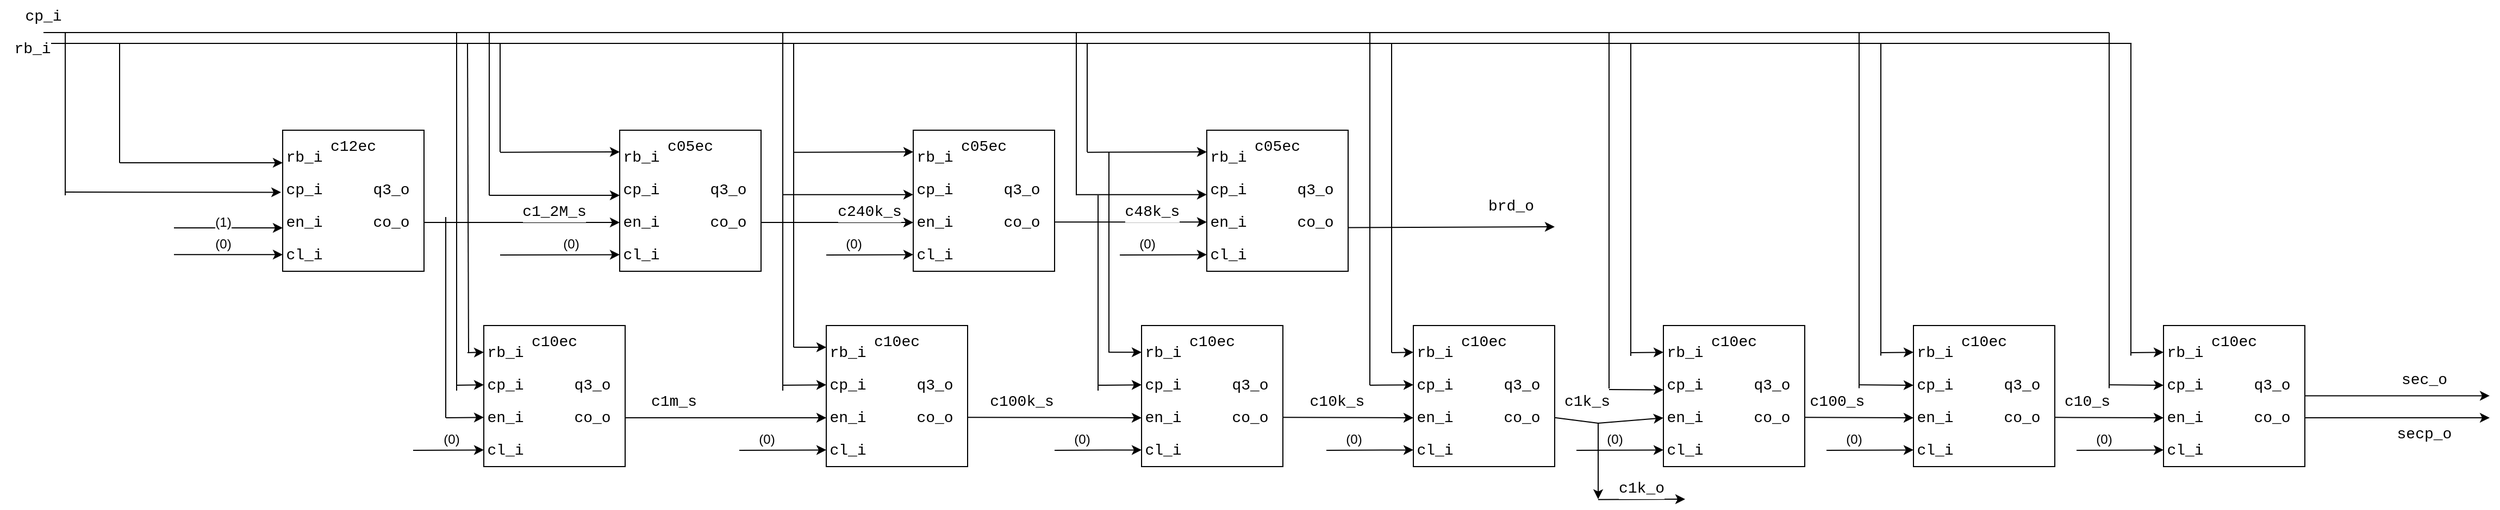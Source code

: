 <mxfile version="16.4.11" type="device"><diagram id="cqXQDQQV3Ms1IbiHVGqh" name="Page-1"><mxGraphModel dx="2774" dy="2058" grid="1" gridSize="10" guides="1" tooltips="1" connect="1" arrows="1" fold="1" page="1" pageScale="1" pageWidth="850" pageHeight="1100" math="0" shadow="0"><root><mxCell id="0"/><mxCell id="1" parent="0"/><mxCell id="LuIw5xKArvAFKXO_r2tf-2" value="" style="whiteSpace=wrap;html=1;aspect=fixed;" parent="1" vertex="1"><mxGeometry x="220" y="100" width="130" height="130" as="geometry"/></mxCell><mxCell id="LuIw5xKArvAFKXO_r2tf-11" value="&lt;div style=&quot;font-family: &amp;#34;consolas&amp;#34; , &amp;#34;courier new&amp;#34; , monospace ; font-size: 14px ; line-height: 19px&quot;&gt;&lt;span&gt;c1&lt;/span&gt;2ec&lt;/div&gt;" style="text;html=1;strokeColor=none;fillColor=none;align=center;verticalAlign=middle;whiteSpace=wrap;rounded=0;fontColor=#000000;labelBackgroundColor=#FFFFFF;" parent="1" vertex="1"><mxGeometry x="270" y="110" width="30" height="10" as="geometry"/></mxCell><mxCell id="LuIw5xKArvAFKXO_r2tf-14" value="" style="endArrow=classic;html=1;rounded=0;fontColor=#000000;" parent="1" edge="1"><mxGeometry width="50" height="50" relative="1" as="geometry"><mxPoint x="70" y="130" as="sourcePoint"/><mxPoint x="220" y="130" as="targetPoint"/></mxGeometry></mxCell><mxCell id="LuIw5xKArvAFKXO_r2tf-15" value="" style="endArrow=none;html=1;rounded=0;fontColor=#000000;" parent="1" edge="1"><mxGeometry width="50" height="50" relative="1" as="geometry"><mxPoint x="70" y="130" as="sourcePoint"/><mxPoint x="70" y="20" as="targetPoint"/></mxGeometry></mxCell><mxCell id="LuIw5xKArvAFKXO_r2tf-17" value="" style="endArrow=classic;html=1;rounded=0;fontColor=#000000;entryX=-0.011;entryY=0.44;entryDx=0;entryDy=0;entryPerimeter=0;" parent="1" target="LuIw5xKArvAFKXO_r2tf-2" edge="1"><mxGeometry width="50" height="50" relative="1" as="geometry"><mxPoint x="20" y="157" as="sourcePoint"/><mxPoint x="90" y="90" as="targetPoint"/></mxGeometry></mxCell><mxCell id="LuIw5xKArvAFKXO_r2tf-18" value="" style="endArrow=none;html=1;rounded=0;fontColor=#000000;" parent="1" edge="1"><mxGeometry width="50" height="50" relative="1" as="geometry"><mxPoint x="20" y="160" as="sourcePoint"/><mxPoint x="20" y="10" as="targetPoint"/></mxGeometry></mxCell><mxCell id="LuIw5xKArvAFKXO_r2tf-19" value="&lt;div style=&quot;font-family: consolas, &amp;quot;courier new&amp;quot;, monospace; font-size: 14px; line-height: 19px;&quot;&gt;rb_i&lt;/div&gt;" style="text;html=1;strokeColor=none;fillColor=none;align=center;verticalAlign=middle;whiteSpace=wrap;rounded=0;labelBackgroundColor=#FFFFFF;fontColor=#000000;" parent="1" vertex="1"><mxGeometry x="210" y="110" width="60" height="30" as="geometry"/></mxCell><mxCell id="LuIw5xKArvAFKXO_r2tf-21" value="&lt;div style=&quot;font-family: &amp;quot;consolas&amp;quot; , &amp;quot;courier new&amp;quot; , monospace ; font-size: 14px ; line-height: 19px&quot;&gt;&lt;div style=&quot;font-family: consolas, &amp;quot;courier new&amp;quot;, monospace; line-height: 19px;&quot;&gt;cp_i&lt;/div&gt;&lt;/div&gt;" style="text;html=1;strokeColor=none;fillColor=none;align=center;verticalAlign=middle;whiteSpace=wrap;rounded=0;labelBackgroundColor=#FFFFFF;fontColor=#000000;" parent="1" vertex="1"><mxGeometry x="210" y="140" width="60" height="30" as="geometry"/></mxCell><mxCell id="LuIw5xKArvAFKXO_r2tf-22" value="&lt;div style=&quot;font-family: &amp;quot;consolas&amp;quot; , &amp;quot;courier new&amp;quot; , monospace ; font-size: 14px ; line-height: 19px&quot;&gt;&lt;div style=&quot;font-family: consolas, &amp;quot;courier new&amp;quot;, monospace; line-height: 19px;&quot;&gt;&lt;div style=&quot;font-family: &amp;quot;consolas&amp;quot; , &amp;quot;courier new&amp;quot; , monospace ; line-height: 19px&quot;&gt;en_i&lt;/div&gt;&lt;/div&gt;&lt;/div&gt;" style="text;html=1;strokeColor=none;fillColor=none;align=center;verticalAlign=middle;whiteSpace=wrap;rounded=0;labelBackgroundColor=#FFFFFF;fontColor=#000000;" parent="1" vertex="1"><mxGeometry x="210" y="170" width="60" height="30" as="geometry"/></mxCell><mxCell id="LuIw5xKArvAFKXO_r2tf-23" value="&lt;div style=&quot;font-family: &amp;quot;consolas&amp;quot; , &amp;quot;courier new&amp;quot; , monospace ; font-size: 14px ; line-height: 19px&quot;&gt;&lt;div style=&quot;font-family: consolas, &amp;quot;courier new&amp;quot;, monospace; line-height: 19px;&quot;&gt;&lt;div style=&quot;font-family: &amp;quot;consolas&amp;quot; , &amp;quot;courier new&amp;quot; , monospace ; line-height: 19px&quot;&gt;cl_i&lt;/div&gt;&lt;/div&gt;&lt;/div&gt;" style="text;html=1;strokeColor=none;fillColor=none;align=center;verticalAlign=middle;whiteSpace=wrap;rounded=0;labelBackgroundColor=none;fontColor=#000000;" parent="1" vertex="1"><mxGeometry x="210" y="200" width="60" height="30" as="geometry"/></mxCell><mxCell id="LuIw5xKArvAFKXO_r2tf-24" value="" style="endArrow=classic;html=1;rounded=0;fontColor=#000000;" parent="1" edge="1"><mxGeometry width="50" height="50" relative="1" as="geometry"><mxPoint x="120" y="190" as="sourcePoint"/><mxPoint x="220" y="190" as="targetPoint"/></mxGeometry></mxCell><mxCell id="LuIw5xKArvAFKXO_r2tf-25" value="" style="endArrow=classic;html=1;rounded=0;fontColor=#000000;" parent="1" edge="1"><mxGeometry width="50" height="50" relative="1" as="geometry"><mxPoint x="120" y="214.67" as="sourcePoint"/><mxPoint x="220" y="214.67" as="targetPoint"/></mxGeometry></mxCell><mxCell id="LuIw5xKArvAFKXO_r2tf-27" value="(1)" style="text;html=1;strokeColor=none;fillColor=none;align=center;verticalAlign=middle;whiteSpace=wrap;rounded=0;labelBackgroundColor=#FFFFFF;fontColor=#000000;" parent="1" vertex="1"><mxGeometry x="150" y="180" width="31" height="10" as="geometry"/></mxCell><mxCell id="LuIw5xKArvAFKXO_r2tf-28" value="(0)" style="text;html=1;strokeColor=none;fillColor=none;align=center;verticalAlign=middle;whiteSpace=wrap;rounded=0;labelBackgroundColor=#FFFFFF;fontColor=#000000;" parent="1" vertex="1"><mxGeometry x="150" y="200" width="31" height="10" as="geometry"/></mxCell><mxCell id="LuIw5xKArvAFKXO_r2tf-36" value="" style="edgeStyle=none;rounded=0;orthogonalLoop=1;jettySize=auto;html=1;fontColor=#000000;" parent="1" source="LuIw5xKArvAFKXO_r2tf-32" edge="1"><mxGeometry relative="1" as="geometry"><mxPoint x="530" y="185" as="targetPoint"/></mxGeometry></mxCell><mxCell id="LuIw5xKArvAFKXO_r2tf-32" value="&lt;div style=&quot;font-family: &amp;#34;consolas&amp;#34; , &amp;#34;courier new&amp;#34; , monospace ; font-size: 14px ; line-height: 19px&quot;&gt;co_o&lt;/div&gt;" style="text;html=1;strokeColor=none;fillColor=none;align=center;verticalAlign=middle;whiteSpace=wrap;rounded=0;labelBackgroundColor=#FFFFFF;fontColor=#000000;" parent="1" vertex="1"><mxGeometry x="290" y="170" width="60" height="30" as="geometry"/></mxCell><mxCell id="LuIw5xKArvAFKXO_r2tf-33" value="&lt;div style=&quot;font-family: &amp;#34;consolas&amp;#34; , &amp;#34;courier new&amp;#34; , monospace ; font-size: 14px ; line-height: 19px&quot;&gt;q3_o&lt;/div&gt;" style="text;html=1;strokeColor=none;fillColor=none;align=center;verticalAlign=middle;whiteSpace=wrap;rounded=0;labelBackgroundColor=#FFFFFF;fontColor=#000000;" parent="1" vertex="1"><mxGeometry x="290" y="140" width="60" height="30" as="geometry"/></mxCell><mxCell id="LuIw5xKArvAFKXO_r2tf-34" value="&lt;div style=&quot;font-family: &amp;#34;consolas&amp;#34; , &amp;#34;courier new&amp;#34; , monospace ; font-size: 14px ; line-height: 19px&quot;&gt;&lt;div style=&quot;font-family: &amp;#34;consolas&amp;#34; , &amp;#34;courier new&amp;#34; , monospace ; line-height: 19px&quot;&gt;&lt;br&gt;&lt;/div&gt;&lt;/div&gt;" style="text;html=1;strokeColor=none;fillColor=none;align=center;verticalAlign=middle;whiteSpace=wrap;rounded=0;labelBackgroundColor=#FFFFFF;fontColor=#000000;" parent="1" vertex="1"><mxGeometry x="395" y="130" width="60" height="30" as="geometry"/></mxCell><mxCell id="LuIw5xKArvAFKXO_r2tf-35" value="&lt;div style=&quot;font-family: &amp;#34;consolas&amp;#34; , &amp;#34;courier new&amp;#34; , monospace ; font-size: 14px ; line-height: 19px&quot;&gt;&lt;div style=&quot;font-family: &amp;#34;consolas&amp;#34; , &amp;#34;courier new&amp;#34; , monospace ; line-height: 19px&quot;&gt;c1_2M_s&lt;/div&gt;&lt;/div&gt;" style="text;html=1;strokeColor=none;fillColor=none;align=center;verticalAlign=middle;whiteSpace=wrap;rounded=0;labelBackgroundColor=#FFFFFF;fontColor=#000000;" parent="1" vertex="1"><mxGeometry x="440" y="165" width="60" height="20" as="geometry"/></mxCell><mxCell id="LuIw5xKArvAFKXO_r2tf-47" value="" style="whiteSpace=wrap;html=1;aspect=fixed;" parent="1" vertex="1"><mxGeometry x="530" y="100" width="130" height="130" as="geometry"/></mxCell><mxCell id="LuIw5xKArvAFKXO_r2tf-48" value="&lt;div style=&quot;font-family: &amp;#34;consolas&amp;#34; , &amp;#34;courier new&amp;#34; , monospace ; font-size: 14px ; line-height: 19px&quot;&gt;&lt;span&gt;c05ec&lt;/span&gt;&lt;/div&gt;" style="text;html=1;strokeColor=none;fillColor=none;align=center;verticalAlign=middle;whiteSpace=wrap;rounded=0;fontColor=#000000;labelBackgroundColor=#FFFFFF;" parent="1" vertex="1"><mxGeometry x="580" y="110" width="30" height="10" as="geometry"/></mxCell><mxCell id="LuIw5xKArvAFKXO_r2tf-49" value="&lt;div style=&quot;font-family: consolas, &amp;quot;courier new&amp;quot;, monospace; font-size: 14px; line-height: 19px;&quot;&gt;rb_i&lt;/div&gt;" style="text;html=1;strokeColor=none;fillColor=none;align=center;verticalAlign=middle;whiteSpace=wrap;rounded=0;labelBackgroundColor=#FFFFFF;fontColor=#000000;" parent="1" vertex="1"><mxGeometry x="520" y="110" width="60" height="30" as="geometry"/></mxCell><mxCell id="LuIw5xKArvAFKXO_r2tf-50" value="&lt;div style=&quot;font-family: &amp;quot;consolas&amp;quot; , &amp;quot;courier new&amp;quot; , monospace ; font-size: 14px ; line-height: 19px&quot;&gt;&lt;div style=&quot;font-family: consolas, &amp;quot;courier new&amp;quot;, monospace; line-height: 19px;&quot;&gt;cp_i&lt;/div&gt;&lt;/div&gt;" style="text;html=1;strokeColor=none;fillColor=none;align=center;verticalAlign=middle;whiteSpace=wrap;rounded=0;labelBackgroundColor=#FFFFFF;fontColor=#000000;" parent="1" vertex="1"><mxGeometry x="520" y="140" width="60" height="30" as="geometry"/></mxCell><mxCell id="LuIw5xKArvAFKXO_r2tf-51" value="&lt;div style=&quot;font-family: &amp;quot;consolas&amp;quot; , &amp;quot;courier new&amp;quot; , monospace ; font-size: 14px ; line-height: 19px&quot;&gt;&lt;div style=&quot;font-family: consolas, &amp;quot;courier new&amp;quot;, monospace; line-height: 19px;&quot;&gt;&lt;div style=&quot;font-family: &amp;quot;consolas&amp;quot; , &amp;quot;courier new&amp;quot; , monospace ; line-height: 19px&quot;&gt;en_i&lt;/div&gt;&lt;/div&gt;&lt;/div&gt;" style="text;html=1;strokeColor=none;fillColor=none;align=center;verticalAlign=middle;whiteSpace=wrap;rounded=0;labelBackgroundColor=#FFFFFF;fontColor=#000000;" parent="1" vertex="1"><mxGeometry x="520" y="170" width="60" height="30" as="geometry"/></mxCell><mxCell id="LuIw5xKArvAFKXO_r2tf-52" value="&lt;div style=&quot;font-family: &amp;quot;consolas&amp;quot; , &amp;quot;courier new&amp;quot; , monospace ; font-size: 14px ; line-height: 19px&quot;&gt;&lt;div style=&quot;font-family: consolas, &amp;quot;courier new&amp;quot;, monospace; line-height: 19px;&quot;&gt;&lt;div style=&quot;font-family: &amp;quot;consolas&amp;quot; , &amp;quot;courier new&amp;quot; , monospace ; line-height: 19px&quot;&gt;cl_i&lt;/div&gt;&lt;/div&gt;&lt;/div&gt;" style="text;html=1;strokeColor=none;fillColor=none;align=center;verticalAlign=middle;whiteSpace=wrap;rounded=0;labelBackgroundColor=none;fontColor=#000000;" parent="1" vertex="1"><mxGeometry x="520" y="200" width="60" height="30" as="geometry"/></mxCell><mxCell id="LuIw5xKArvAFKXO_r2tf-70" style="edgeStyle=none;rounded=0;orthogonalLoop=1;jettySize=auto;html=1;fontColor=#000000;" parent="1" source="LuIw5xKArvAFKXO_r2tf-53" edge="1"><mxGeometry relative="1" as="geometry"><mxPoint x="800" y="185" as="targetPoint"/></mxGeometry></mxCell><mxCell id="LuIw5xKArvAFKXO_r2tf-53" value="&lt;div style=&quot;font-family: &amp;#34;consolas&amp;#34; , &amp;#34;courier new&amp;#34; , monospace ; font-size: 14px ; line-height: 19px&quot;&gt;co_o&lt;/div&gt;" style="text;html=1;strokeColor=none;fillColor=none;align=center;verticalAlign=middle;whiteSpace=wrap;rounded=0;labelBackgroundColor=#FFFFFF;fontColor=#000000;" parent="1" vertex="1"><mxGeometry x="600" y="170" width="60" height="30" as="geometry"/></mxCell><mxCell id="LuIw5xKArvAFKXO_r2tf-54" value="&lt;div style=&quot;font-family: &amp;#34;consolas&amp;#34; , &amp;#34;courier new&amp;#34; , monospace ; font-size: 14px ; line-height: 19px&quot;&gt;q3_o&lt;/div&gt;" style="text;html=1;strokeColor=none;fillColor=none;align=center;verticalAlign=middle;whiteSpace=wrap;rounded=0;labelBackgroundColor=#FFFFFF;fontColor=#000000;" parent="1" vertex="1"><mxGeometry x="600" y="140" width="60" height="30" as="geometry"/></mxCell><mxCell id="LuIw5xKArvAFKXO_r2tf-55" value="" style="endArrow=classic;html=1;rounded=0;fontColor=#000000;exitX=0.25;exitY=1;exitDx=0;exitDy=0;" parent="1" source="LuIw5xKArvAFKXO_r2tf-34" edge="1"><mxGeometry width="50" height="50" relative="1" as="geometry"><mxPoint x="480" y="210" as="sourcePoint"/><mxPoint x="530" y="160" as="targetPoint"/></mxGeometry></mxCell><mxCell id="LuIw5xKArvAFKXO_r2tf-56" value="" style="endArrow=classic;html=1;rounded=0;fontColor=#000000;" parent="1" edge="1"><mxGeometry width="50" height="50" relative="1" as="geometry"><mxPoint x="420" y="120.33" as="sourcePoint"/><mxPoint x="530" y="120" as="targetPoint"/></mxGeometry></mxCell><mxCell id="LuIw5xKArvAFKXO_r2tf-58" value="" style="endArrow=none;html=1;rounded=0;fontColor=#000000;" parent="1" edge="1"><mxGeometry width="50" height="50" relative="1" as="geometry"><mxPoint x="420" y="120" as="sourcePoint"/><mxPoint x="420" y="20" as="targetPoint"/></mxGeometry></mxCell><mxCell id="LuIw5xKArvAFKXO_r2tf-59" value="" style="endArrow=none;html=1;rounded=0;fontColor=#000000;" parent="1" edge="1"><mxGeometry width="50" height="50" relative="1" as="geometry"><mxPoint x="410" y="160" as="sourcePoint"/><mxPoint x="410" y="10" as="targetPoint"/></mxGeometry></mxCell><mxCell id="LuIw5xKArvAFKXO_r2tf-60" value="" style="endArrow=classic;html=1;rounded=0;fontColor=#000000;" parent="1" edge="1"><mxGeometry width="50" height="50" relative="1" as="geometry"><mxPoint x="420" y="215.0" as="sourcePoint"/><mxPoint x="530" y="214.67" as="targetPoint"/></mxGeometry></mxCell><mxCell id="LuIw5xKArvAFKXO_r2tf-61" value="(0)" style="text;html=1;strokeColor=none;fillColor=none;align=center;verticalAlign=middle;whiteSpace=wrap;rounded=0;labelBackgroundColor=#FFFFFF;fontColor=#000000;" parent="1" vertex="1"><mxGeometry x="470" y="200" width="31" height="10" as="geometry"/></mxCell><mxCell id="LuIw5xKArvAFKXO_r2tf-62" value="" style="whiteSpace=wrap;html=1;aspect=fixed;" parent="1" vertex="1"><mxGeometry x="800" y="100" width="130" height="130" as="geometry"/></mxCell><mxCell id="LuIw5xKArvAFKXO_r2tf-63" value="&lt;div style=&quot;font-family: &amp;#34;consolas&amp;#34; , &amp;#34;courier new&amp;#34; , monospace ; font-size: 14px ; line-height: 19px&quot;&gt;&lt;span&gt;c05&lt;/span&gt;ec&lt;/div&gt;" style="text;html=1;strokeColor=none;fillColor=none;align=center;verticalAlign=middle;whiteSpace=wrap;rounded=0;fontColor=#000000;labelBackgroundColor=#FFFFFF;" parent="1" vertex="1"><mxGeometry x="850" y="110" width="30" height="10" as="geometry"/></mxCell><mxCell id="LuIw5xKArvAFKXO_r2tf-64" value="&lt;div style=&quot;font-family: consolas, &amp;quot;courier new&amp;quot;, monospace; font-size: 14px; line-height: 19px;&quot;&gt;rb_i&lt;/div&gt;" style="text;html=1;strokeColor=none;fillColor=none;align=center;verticalAlign=middle;whiteSpace=wrap;rounded=0;labelBackgroundColor=#FFFFFF;fontColor=#000000;" parent="1" vertex="1"><mxGeometry x="790" y="110" width="60" height="30" as="geometry"/></mxCell><mxCell id="LuIw5xKArvAFKXO_r2tf-65" value="&lt;div style=&quot;font-family: &amp;quot;consolas&amp;quot; , &amp;quot;courier new&amp;quot; , monospace ; font-size: 14px ; line-height: 19px&quot;&gt;&lt;div style=&quot;font-family: consolas, &amp;quot;courier new&amp;quot;, monospace; line-height: 19px;&quot;&gt;cp_i&lt;/div&gt;&lt;/div&gt;" style="text;html=1;strokeColor=none;fillColor=none;align=center;verticalAlign=middle;whiteSpace=wrap;rounded=0;labelBackgroundColor=#FFFFFF;fontColor=#000000;" parent="1" vertex="1"><mxGeometry x="790" y="140" width="60" height="30" as="geometry"/></mxCell><mxCell id="LuIw5xKArvAFKXO_r2tf-66" value="&lt;div style=&quot;font-family: &amp;quot;consolas&amp;quot; , &amp;quot;courier new&amp;quot; , monospace ; font-size: 14px ; line-height: 19px&quot;&gt;&lt;div style=&quot;font-family: consolas, &amp;quot;courier new&amp;quot;, monospace; line-height: 19px;&quot;&gt;&lt;div style=&quot;font-family: &amp;quot;consolas&amp;quot; , &amp;quot;courier new&amp;quot; , monospace ; line-height: 19px&quot;&gt;en_i&lt;/div&gt;&lt;/div&gt;&lt;/div&gt;" style="text;html=1;strokeColor=none;fillColor=none;align=center;verticalAlign=middle;whiteSpace=wrap;rounded=0;labelBackgroundColor=#FFFFFF;fontColor=#000000;" parent="1" vertex="1"><mxGeometry x="790" y="170" width="60" height="30" as="geometry"/></mxCell><mxCell id="LuIw5xKArvAFKXO_r2tf-67" value="&lt;div style=&quot;font-family: &amp;quot;consolas&amp;quot; , &amp;quot;courier new&amp;quot; , monospace ; font-size: 14px ; line-height: 19px&quot;&gt;&lt;div style=&quot;font-family: consolas, &amp;quot;courier new&amp;quot;, monospace; line-height: 19px;&quot;&gt;&lt;div style=&quot;font-family: &amp;quot;consolas&amp;quot; , &amp;quot;courier new&amp;quot; , monospace ; line-height: 19px&quot;&gt;cl_i&lt;/div&gt;&lt;/div&gt;&lt;/div&gt;" style="text;html=1;strokeColor=none;fillColor=none;align=center;verticalAlign=middle;whiteSpace=wrap;rounded=0;labelBackgroundColor=none;fontColor=#000000;" parent="1" vertex="1"><mxGeometry x="790" y="200" width="60" height="30" as="geometry"/></mxCell><mxCell id="LuIw5xKArvAFKXO_r2tf-68" value="&lt;div style=&quot;font-family: &amp;#34;consolas&amp;#34; , &amp;#34;courier new&amp;#34; , monospace ; font-size: 14px ; line-height: 19px&quot;&gt;co_o&lt;/div&gt;" style="text;html=1;strokeColor=none;fillColor=none;align=center;verticalAlign=middle;whiteSpace=wrap;rounded=0;labelBackgroundColor=#FFFFFF;fontColor=#000000;" parent="1" vertex="1"><mxGeometry x="870" y="170" width="60" height="30" as="geometry"/></mxCell><mxCell id="LuIw5xKArvAFKXO_r2tf-69" value="&lt;div style=&quot;font-family: &amp;#34;consolas&amp;#34; , &amp;#34;courier new&amp;#34; , monospace ; font-size: 14px ; line-height: 19px&quot;&gt;q3_o&lt;/div&gt;" style="text;html=1;strokeColor=none;fillColor=none;align=center;verticalAlign=middle;whiteSpace=wrap;rounded=0;labelBackgroundColor=#FFFFFF;fontColor=#000000;" parent="1" vertex="1"><mxGeometry x="870" y="140" width="60" height="30" as="geometry"/></mxCell><mxCell id="LuIw5xKArvAFKXO_r2tf-71" value="&lt;div style=&quot;font-family: &amp;#34;consolas&amp;#34; , &amp;#34;courier new&amp;#34; , monospace ; font-size: 14px ; line-height: 19px&quot;&gt;&lt;div style=&quot;font-family: &amp;#34;consolas&amp;#34; , &amp;#34;courier new&amp;#34; , monospace ; line-height: 19px&quot;&gt;&lt;div style=&quot;font-family: &amp;#34;consolas&amp;#34; , &amp;#34;courier new&amp;#34; , monospace ; line-height: 19px&quot;&gt;c240k_s&lt;/div&gt;&lt;/div&gt;&lt;/div&gt;" style="text;html=1;strokeColor=none;fillColor=none;align=center;verticalAlign=middle;whiteSpace=wrap;rounded=0;labelBackgroundColor=#FFFFFF;fontColor=#000000;" parent="1" vertex="1"><mxGeometry x="730" y="160" width="60" height="30" as="geometry"/></mxCell><mxCell id="LuIw5xKArvAFKXO_r2tf-72" value="" style="endArrow=classic;html=1;rounded=0;fontColor=#000000;" parent="1" edge="1"><mxGeometry width="50" height="50" relative="1" as="geometry"><mxPoint x="690" y="120.33" as="sourcePoint"/><mxPoint x="800" y="120" as="targetPoint"/></mxGeometry></mxCell><mxCell id="LuIw5xKArvAFKXO_r2tf-73" value="" style="endArrow=classic;html=1;rounded=0;fontColor=#000000;exitX=0.25;exitY=0;exitDx=0;exitDy=0;" parent="1" edge="1"><mxGeometry width="50" height="50" relative="1" as="geometry"><mxPoint x="680" y="159.33" as="sourcePoint"/><mxPoint x="800" y="159.33" as="targetPoint"/></mxGeometry></mxCell><mxCell id="LuIw5xKArvAFKXO_r2tf-74" value="" style="endArrow=none;html=1;rounded=0;fontColor=#000000;" parent="1" edge="1"><mxGeometry width="50" height="50" relative="1" as="geometry"><mxPoint x="690" y="120" as="sourcePoint"/><mxPoint x="690" y="20" as="targetPoint"/></mxGeometry></mxCell><mxCell id="LuIw5xKArvAFKXO_r2tf-75" value="" style="endArrow=none;html=1;rounded=0;fontColor=#000000;" parent="1" edge="1"><mxGeometry width="50" height="50" relative="1" as="geometry"><mxPoint x="680" y="160" as="sourcePoint"/><mxPoint x="680" y="10" as="targetPoint"/></mxGeometry></mxCell><mxCell id="LuIw5xKArvAFKXO_r2tf-78" value="" style="whiteSpace=wrap;html=1;aspect=fixed;" parent="1" vertex="1"><mxGeometry x="1070" y="100" width="130" height="130" as="geometry"/></mxCell><mxCell id="LuIw5xKArvAFKXO_r2tf-79" value="&lt;div style=&quot;font-family: &amp;#34;consolas&amp;#34; , &amp;#34;courier new&amp;#34; , monospace ; font-size: 14px ; line-height: 19px&quot;&gt;&lt;span&gt;c05ec&lt;/span&gt;&lt;/div&gt;" style="text;html=1;strokeColor=none;fillColor=none;align=center;verticalAlign=middle;whiteSpace=wrap;rounded=0;fontColor=#000000;labelBackgroundColor=#FFFFFF;" parent="1" vertex="1"><mxGeometry x="1120" y="110" width="30" height="10" as="geometry"/></mxCell><mxCell id="LuIw5xKArvAFKXO_r2tf-80" value="&lt;div style=&quot;font-family: consolas, &amp;quot;courier new&amp;quot;, monospace; font-size: 14px; line-height: 19px;&quot;&gt;rb_i&lt;/div&gt;" style="text;html=1;strokeColor=none;fillColor=none;align=center;verticalAlign=middle;whiteSpace=wrap;rounded=0;labelBackgroundColor=#FFFFFF;fontColor=#000000;" parent="1" vertex="1"><mxGeometry x="1060" y="110" width="60" height="30" as="geometry"/></mxCell><mxCell id="LuIw5xKArvAFKXO_r2tf-81" value="&lt;div style=&quot;font-family: &amp;quot;consolas&amp;quot; , &amp;quot;courier new&amp;quot; , monospace ; font-size: 14px ; line-height: 19px&quot;&gt;&lt;div style=&quot;font-family: consolas, &amp;quot;courier new&amp;quot;, monospace; line-height: 19px;&quot;&gt;cp_i&lt;/div&gt;&lt;/div&gt;" style="text;html=1;strokeColor=none;fillColor=none;align=center;verticalAlign=middle;whiteSpace=wrap;rounded=0;labelBackgroundColor=#FFFFFF;fontColor=#000000;" parent="1" vertex="1"><mxGeometry x="1060" y="140" width="60" height="30" as="geometry"/></mxCell><mxCell id="LuIw5xKArvAFKXO_r2tf-82" value="&lt;div style=&quot;font-family: &amp;quot;consolas&amp;quot; , &amp;quot;courier new&amp;quot; , monospace ; font-size: 14px ; line-height: 19px&quot;&gt;&lt;div style=&quot;font-family: consolas, &amp;quot;courier new&amp;quot;, monospace; line-height: 19px;&quot;&gt;&lt;div style=&quot;font-family: &amp;quot;consolas&amp;quot; , &amp;quot;courier new&amp;quot; , monospace ; line-height: 19px&quot;&gt;en_i&lt;/div&gt;&lt;/div&gt;&lt;/div&gt;" style="text;html=1;strokeColor=none;fillColor=none;align=center;verticalAlign=middle;whiteSpace=wrap;rounded=0;labelBackgroundColor=#FFFFFF;fontColor=#000000;" parent="1" vertex="1"><mxGeometry x="1060" y="170" width="60" height="30" as="geometry"/></mxCell><mxCell id="LuIw5xKArvAFKXO_r2tf-83" value="&lt;div style=&quot;font-family: &amp;quot;consolas&amp;quot; , &amp;quot;courier new&amp;quot; , monospace ; font-size: 14px ; line-height: 19px&quot;&gt;&lt;div style=&quot;font-family: consolas, &amp;quot;courier new&amp;quot;, monospace; line-height: 19px;&quot;&gt;&lt;div style=&quot;font-family: &amp;quot;consolas&amp;quot; , &amp;quot;courier new&amp;quot; , monospace ; line-height: 19px&quot;&gt;cl_i&lt;/div&gt;&lt;/div&gt;&lt;/div&gt;" style="text;html=1;strokeColor=none;fillColor=none;align=center;verticalAlign=middle;whiteSpace=wrap;rounded=0;labelBackgroundColor=none;fontColor=#000000;" parent="1" vertex="1"><mxGeometry x="1060" y="200" width="60" height="30" as="geometry"/></mxCell><mxCell id="LuIw5xKArvAFKXO_r2tf-84" value="&lt;div style=&quot;font-family: &amp;#34;consolas&amp;#34; , &amp;#34;courier new&amp;#34; , monospace ; font-size: 14px ; line-height: 19px&quot;&gt;co_o&lt;/div&gt;" style="text;html=1;strokeColor=none;fillColor=none;align=center;verticalAlign=middle;whiteSpace=wrap;rounded=0;labelBackgroundColor=#FFFFFF;fontColor=#000000;" parent="1" vertex="1"><mxGeometry x="1140" y="170" width="60" height="30" as="geometry"/></mxCell><mxCell id="LuIw5xKArvAFKXO_r2tf-85" value="&lt;div style=&quot;font-family: &amp;#34;consolas&amp;#34; , &amp;#34;courier new&amp;#34; , monospace ; font-size: 14px ; line-height: 19px&quot;&gt;q3_o&lt;/div&gt;" style="text;html=1;strokeColor=none;fillColor=none;align=center;verticalAlign=middle;whiteSpace=wrap;rounded=0;labelBackgroundColor=#FFFFFF;fontColor=#000000;" parent="1" vertex="1"><mxGeometry x="1140" y="140" width="60" height="30" as="geometry"/></mxCell><mxCell id="LuIw5xKArvAFKXO_r2tf-86" style="edgeStyle=none;rounded=0;orthogonalLoop=1;jettySize=auto;html=1;fontColor=#000000;" parent="1" edge="1"><mxGeometry relative="1" as="geometry"><mxPoint x="930" y="184.67" as="sourcePoint"/><mxPoint x="1070" y="184.67" as="targetPoint"/></mxGeometry></mxCell><mxCell id="LuIw5xKArvAFKXO_r2tf-87" value="&lt;div style=&quot;font-family: &amp;#34;consolas&amp;#34; , &amp;#34;courier new&amp;#34; , monospace ; font-size: 14px ; line-height: 19px&quot;&gt;&lt;div style=&quot;font-family: &amp;#34;consolas&amp;#34; , &amp;#34;courier new&amp;#34; , monospace ; line-height: 19px&quot;&gt;&lt;div style=&quot;font-family: &amp;#34;consolas&amp;#34; , &amp;#34;courier new&amp;#34; , monospace ; line-height: 19px&quot;&gt;c48k_s&lt;/div&gt;&lt;/div&gt;&lt;/div&gt;" style="text;html=1;strokeColor=none;fillColor=none;align=center;verticalAlign=middle;whiteSpace=wrap;rounded=0;labelBackgroundColor=#FFFFFF;fontColor=#000000;" parent="1" vertex="1"><mxGeometry x="990" y="160" width="60" height="30" as="geometry"/></mxCell><mxCell id="LuIw5xKArvAFKXO_r2tf-88" value="" style="endArrow=classic;html=1;rounded=0;fontColor=#000000;" parent="1" edge="1"><mxGeometry width="50" height="50" relative="1" as="geometry"><mxPoint x="960" y="120.33" as="sourcePoint"/><mxPoint x="1070" y="120" as="targetPoint"/></mxGeometry></mxCell><mxCell id="LuIw5xKArvAFKXO_r2tf-89" value="" style="endArrow=classic;html=1;rounded=0;fontColor=#000000;exitX=0.25;exitY=0;exitDx=0;exitDy=0;" parent="1" edge="1"><mxGeometry width="50" height="50" relative="1" as="geometry"><mxPoint x="950" y="159.33" as="sourcePoint"/><mxPoint x="1070" y="159.33" as="targetPoint"/></mxGeometry></mxCell><mxCell id="LuIw5xKArvAFKXO_r2tf-90" value="" style="endArrow=none;html=1;rounded=0;fontColor=#000000;" parent="1" edge="1"><mxGeometry width="50" height="50" relative="1" as="geometry"><mxPoint x="960" y="120" as="sourcePoint"/><mxPoint x="960" y="20" as="targetPoint"/></mxGeometry></mxCell><mxCell id="LuIw5xKArvAFKXO_r2tf-91" value="" style="endArrow=none;html=1;rounded=0;fontColor=#000000;" parent="1" edge="1"><mxGeometry width="50" height="50" relative="1" as="geometry"><mxPoint x="950" y="160" as="sourcePoint"/><mxPoint x="950" y="10" as="targetPoint"/></mxGeometry></mxCell><mxCell id="LuIw5xKArvAFKXO_r2tf-93" value="" style="whiteSpace=wrap;html=1;aspect=fixed;" parent="1" vertex="1"><mxGeometry x="405" y="280" width="130" height="130" as="geometry"/></mxCell><mxCell id="LuIw5xKArvAFKXO_r2tf-94" value="&lt;div style=&quot;font-family: &amp;#34;consolas&amp;#34; , &amp;#34;courier new&amp;#34; , monospace ; font-size: 14px ; line-height: 19px&quot;&gt;&lt;span&gt;c10ec&lt;/span&gt;&lt;/div&gt;" style="text;html=1;strokeColor=none;fillColor=none;align=center;verticalAlign=middle;whiteSpace=wrap;rounded=0;fontColor=#000000;labelBackgroundColor=#FFFFFF;" parent="1" vertex="1"><mxGeometry x="455" y="290" width="30" height="10" as="geometry"/></mxCell><mxCell id="LuIw5xKArvAFKXO_r2tf-95" value="&lt;div style=&quot;font-family: consolas, &amp;quot;courier new&amp;quot;, monospace; font-size: 14px; line-height: 19px;&quot;&gt;rb_i&lt;/div&gt;" style="text;html=1;strokeColor=none;fillColor=none;align=center;verticalAlign=middle;whiteSpace=wrap;rounded=0;labelBackgroundColor=#FFFFFF;fontColor=#000000;" parent="1" vertex="1"><mxGeometry x="395" y="290" width="60" height="30" as="geometry"/></mxCell><mxCell id="LuIw5xKArvAFKXO_r2tf-96" value="&lt;div style=&quot;font-family: &amp;quot;consolas&amp;quot; , &amp;quot;courier new&amp;quot; , monospace ; font-size: 14px ; line-height: 19px&quot;&gt;&lt;div style=&quot;font-family: consolas, &amp;quot;courier new&amp;quot;, monospace; line-height: 19px;&quot;&gt;cp_i&lt;/div&gt;&lt;/div&gt;" style="text;html=1;strokeColor=none;fillColor=none;align=center;verticalAlign=middle;whiteSpace=wrap;rounded=0;labelBackgroundColor=#FFFFFF;fontColor=#000000;" parent="1" vertex="1"><mxGeometry x="395" y="320" width="60" height="30" as="geometry"/></mxCell><mxCell id="LuIw5xKArvAFKXO_r2tf-97" value="&lt;div style=&quot;font-family: &amp;quot;consolas&amp;quot; , &amp;quot;courier new&amp;quot; , monospace ; font-size: 14px ; line-height: 19px&quot;&gt;&lt;div style=&quot;font-family: consolas, &amp;quot;courier new&amp;quot;, monospace; line-height: 19px;&quot;&gt;&lt;div style=&quot;font-family: &amp;quot;consolas&amp;quot; , &amp;quot;courier new&amp;quot; , monospace ; line-height: 19px&quot;&gt;en_i&lt;/div&gt;&lt;/div&gt;&lt;/div&gt;" style="text;html=1;strokeColor=none;fillColor=none;align=center;verticalAlign=middle;whiteSpace=wrap;rounded=0;labelBackgroundColor=#FFFFFF;fontColor=#000000;" parent="1" vertex="1"><mxGeometry x="395" y="350" width="60" height="30" as="geometry"/></mxCell><mxCell id="LuIw5xKArvAFKXO_r2tf-98" value="&lt;div style=&quot;font-family: &amp;quot;consolas&amp;quot; , &amp;quot;courier new&amp;quot; , monospace ; font-size: 14px ; line-height: 19px&quot;&gt;&lt;div style=&quot;font-family: consolas, &amp;quot;courier new&amp;quot;, monospace; line-height: 19px;&quot;&gt;&lt;div style=&quot;font-family: &amp;quot;consolas&amp;quot; , &amp;quot;courier new&amp;quot; , monospace ; line-height: 19px&quot;&gt;cl_i&lt;/div&gt;&lt;/div&gt;&lt;/div&gt;" style="text;html=1;strokeColor=none;fillColor=none;align=center;verticalAlign=middle;whiteSpace=wrap;rounded=0;labelBackgroundColor=none;fontColor=#000000;" parent="1" vertex="1"><mxGeometry x="395" y="380" width="60" height="30" as="geometry"/></mxCell><mxCell id="LuIw5xKArvAFKXO_r2tf-99" value="&lt;div style=&quot;font-family: &amp;#34;consolas&amp;#34; , &amp;#34;courier new&amp;#34; , monospace ; font-size: 14px ; line-height: 19px&quot;&gt;co_o&lt;/div&gt;" style="text;html=1;strokeColor=none;fillColor=none;align=center;verticalAlign=middle;whiteSpace=wrap;rounded=0;labelBackgroundColor=#FFFFFF;fontColor=#000000;" parent="1" vertex="1"><mxGeometry x="475" y="350" width="60" height="30" as="geometry"/></mxCell><mxCell id="LuIw5xKArvAFKXO_r2tf-100" value="&lt;div style=&quot;font-family: &amp;#34;consolas&amp;#34; , &amp;#34;courier new&amp;#34; , monospace ; font-size: 14px ; line-height: 19px&quot;&gt;q3_o&lt;/div&gt;" style="text;html=1;strokeColor=none;fillColor=none;align=center;verticalAlign=middle;whiteSpace=wrap;rounded=0;labelBackgroundColor=#FFFFFF;fontColor=#000000;" parent="1" vertex="1"><mxGeometry x="475" y="320" width="60" height="30" as="geometry"/></mxCell><mxCell id="LuIw5xKArvAFKXO_r2tf-102" value="" style="endArrow=classic;html=1;rounded=0;fontColor=#000000;" parent="1" edge="1"><mxGeometry width="50" height="50" relative="1" as="geometry"><mxPoint x="370" y="365" as="sourcePoint"/><mxPoint x="405" y="364.67" as="targetPoint"/></mxGeometry></mxCell><mxCell id="LuIw5xKArvAFKXO_r2tf-103" value="" style="endArrow=none;html=1;rounded=0;fontColor=#000000;" parent="1" edge="1"><mxGeometry width="50" height="50" relative="1" as="geometry"><mxPoint x="370" y="365" as="sourcePoint"/><mxPoint x="370" y="180" as="targetPoint"/></mxGeometry></mxCell><mxCell id="LuIw5xKArvAFKXO_r2tf-104" value="" style="endArrow=classic;html=1;rounded=0;fontColor=#000000;" parent="1" edge="1"><mxGeometry width="50" height="50" relative="1" as="geometry"><mxPoint x="340" y="395" as="sourcePoint"/><mxPoint x="405" y="394.67" as="targetPoint"/></mxGeometry></mxCell><mxCell id="LuIw5xKArvAFKXO_r2tf-105" value="(0)" style="text;html=1;strokeColor=none;fillColor=none;align=center;verticalAlign=middle;whiteSpace=wrap;rounded=0;labelBackgroundColor=#FFFFFF;fontColor=#000000;" parent="1" vertex="1"><mxGeometry x="360" y="380" width="31" height="10" as="geometry"/></mxCell><mxCell id="LuIw5xKArvAFKXO_r2tf-106" value="" style="endArrow=classic;html=1;rounded=0;fontColor=#000000;" parent="1" edge="1"><mxGeometry width="50" height="50" relative="1" as="geometry"><mxPoint x="390" y="305" as="sourcePoint"/><mxPoint x="405" y="304.67" as="targetPoint"/></mxGeometry></mxCell><mxCell id="LuIw5xKArvAFKXO_r2tf-108" value="" style="endArrow=classic;html=1;rounded=0;fontColor=#000000;" parent="1" edge="1"><mxGeometry width="50" height="50" relative="1" as="geometry"><mxPoint x="380" y="335" as="sourcePoint"/><mxPoint x="405" y="334.67" as="targetPoint"/></mxGeometry></mxCell><mxCell id="LuIw5xKArvAFKXO_r2tf-109" value="" style="endArrow=none;html=1;rounded=0;fontColor=#000000;" parent="1" edge="1"><mxGeometry width="50" height="50" relative="1" as="geometry"><mxPoint x="380" y="340" as="sourcePoint"/><mxPoint x="380" y="10" as="targetPoint"/></mxGeometry></mxCell><mxCell id="LuIw5xKArvAFKXO_r2tf-110" value="" style="endArrow=none;html=1;rounded=0;fontColor=#000000;" parent="1" edge="1"><mxGeometry width="50" height="50" relative="1" as="geometry"><mxPoint x="391" y="305" as="sourcePoint"/><mxPoint x="390" y="20" as="targetPoint"/></mxGeometry></mxCell><mxCell id="LuIw5xKArvAFKXO_r2tf-115" value="" style="whiteSpace=wrap;html=1;aspect=fixed;" parent="1" vertex="1"><mxGeometry x="720" y="280" width="130" height="130" as="geometry"/></mxCell><mxCell id="LuIw5xKArvAFKXO_r2tf-116" value="&lt;div style=&quot;font-family: &amp;#34;consolas&amp;#34; , &amp;#34;courier new&amp;#34; , monospace ; font-size: 14px ; line-height: 19px&quot;&gt;&lt;span&gt;c10ec&lt;/span&gt;&lt;/div&gt;" style="text;html=1;strokeColor=none;fillColor=none;align=center;verticalAlign=middle;whiteSpace=wrap;rounded=0;fontColor=#000000;labelBackgroundColor=#FFFFFF;" parent="1" vertex="1"><mxGeometry x="770" y="290" width="30" height="10" as="geometry"/></mxCell><mxCell id="LuIw5xKArvAFKXO_r2tf-117" value="&lt;div style=&quot;font-family: consolas, &amp;quot;courier new&amp;quot;, monospace; font-size: 14px; line-height: 19px;&quot;&gt;rb_i&lt;/div&gt;" style="text;html=1;strokeColor=none;fillColor=none;align=center;verticalAlign=middle;whiteSpace=wrap;rounded=0;labelBackgroundColor=#FFFFFF;fontColor=#000000;" parent="1" vertex="1"><mxGeometry x="710" y="290" width="60" height="30" as="geometry"/></mxCell><mxCell id="LuIw5xKArvAFKXO_r2tf-118" value="&lt;div style=&quot;font-family: &amp;quot;consolas&amp;quot; , &amp;quot;courier new&amp;quot; , monospace ; font-size: 14px ; line-height: 19px&quot;&gt;&lt;div style=&quot;font-family: consolas, &amp;quot;courier new&amp;quot;, monospace; line-height: 19px;&quot;&gt;cp_i&lt;/div&gt;&lt;/div&gt;" style="text;html=1;strokeColor=none;fillColor=none;align=center;verticalAlign=middle;whiteSpace=wrap;rounded=0;labelBackgroundColor=#FFFFFF;fontColor=#000000;" parent="1" vertex="1"><mxGeometry x="710" y="320" width="60" height="30" as="geometry"/></mxCell><mxCell id="LuIw5xKArvAFKXO_r2tf-119" value="&lt;div style=&quot;font-family: &amp;quot;consolas&amp;quot; , &amp;quot;courier new&amp;quot; , monospace ; font-size: 14px ; line-height: 19px&quot;&gt;&lt;div style=&quot;font-family: consolas, &amp;quot;courier new&amp;quot;, monospace; line-height: 19px;&quot;&gt;&lt;div style=&quot;font-family: &amp;quot;consolas&amp;quot; , &amp;quot;courier new&amp;quot; , monospace ; line-height: 19px&quot;&gt;en_i&lt;/div&gt;&lt;/div&gt;&lt;/div&gt;" style="text;html=1;strokeColor=none;fillColor=none;align=center;verticalAlign=middle;whiteSpace=wrap;rounded=0;labelBackgroundColor=#FFFFFF;fontColor=#000000;" parent="1" vertex="1"><mxGeometry x="710" y="350" width="60" height="30" as="geometry"/></mxCell><mxCell id="LuIw5xKArvAFKXO_r2tf-120" value="&lt;div style=&quot;font-family: &amp;quot;consolas&amp;quot; , &amp;quot;courier new&amp;quot; , monospace ; font-size: 14px ; line-height: 19px&quot;&gt;&lt;div style=&quot;font-family: consolas, &amp;quot;courier new&amp;quot;, monospace; line-height: 19px;&quot;&gt;&lt;div style=&quot;font-family: &amp;quot;consolas&amp;quot; , &amp;quot;courier new&amp;quot; , monospace ; line-height: 19px&quot;&gt;cl_i&lt;/div&gt;&lt;/div&gt;&lt;/div&gt;" style="text;html=1;strokeColor=none;fillColor=none;align=center;verticalAlign=middle;whiteSpace=wrap;rounded=0;labelBackgroundColor=none;fontColor=#000000;" parent="1" vertex="1"><mxGeometry x="710" y="380" width="60" height="30" as="geometry"/></mxCell><mxCell id="LuIw5xKArvAFKXO_r2tf-121" value="&lt;div style=&quot;font-family: &amp;#34;consolas&amp;#34; , &amp;#34;courier new&amp;#34; , monospace ; font-size: 14px ; line-height: 19px&quot;&gt;co_o&lt;/div&gt;" style="text;html=1;strokeColor=none;fillColor=none;align=center;verticalAlign=middle;whiteSpace=wrap;rounded=0;labelBackgroundColor=#FFFFFF;fontColor=#000000;" parent="1" vertex="1"><mxGeometry x="790" y="350" width="60" height="30" as="geometry"/></mxCell><mxCell id="LuIw5xKArvAFKXO_r2tf-122" value="&lt;div style=&quot;font-family: &amp;#34;consolas&amp;#34; , &amp;#34;courier new&amp;#34; , monospace ; font-size: 14px ; line-height: 19px&quot;&gt;q3_o&lt;/div&gt;" style="text;html=1;strokeColor=none;fillColor=none;align=center;verticalAlign=middle;whiteSpace=wrap;rounded=0;labelBackgroundColor=#FFFFFF;fontColor=#000000;" parent="1" vertex="1"><mxGeometry x="790" y="320" width="60" height="30" as="geometry"/></mxCell><mxCell id="LuIw5xKArvAFKXO_r2tf-124" value="" style="endArrow=classic;html=1;rounded=0;fontColor=#000000;exitX=1;exitY=0.5;exitDx=0;exitDy=0;" parent="1" source="LuIw5xKArvAFKXO_r2tf-99" edge="1"><mxGeometry width="50" height="50" relative="1" as="geometry"><mxPoint x="540" y="365" as="sourcePoint"/><mxPoint x="720" y="365" as="targetPoint"/></mxGeometry></mxCell><mxCell id="LuIw5xKArvAFKXO_r2tf-125" value="" style="endArrow=classic;html=1;rounded=0;fontColor=#000000;" parent="1" edge="1"><mxGeometry width="50" height="50" relative="1" as="geometry"><mxPoint x="680" y="335" as="sourcePoint"/><mxPoint x="720" y="334.67" as="targetPoint"/></mxGeometry></mxCell><mxCell id="LuIw5xKArvAFKXO_r2tf-126" value="" style="endArrow=none;html=1;rounded=0;fontColor=#000000;" parent="1" edge="1"><mxGeometry width="50" height="50" relative="1" as="geometry"><mxPoint x="690" y="300" as="sourcePoint"/><mxPoint x="690" y="120" as="targetPoint"/></mxGeometry></mxCell><mxCell id="LuIw5xKArvAFKXO_r2tf-127" value="" style="endArrow=none;html=1;rounded=0;fontColor=#000000;" parent="1" edge="1"><mxGeometry width="50" height="50" relative="1" as="geometry"><mxPoint x="680" y="340" as="sourcePoint"/><mxPoint x="680" y="160" as="targetPoint"/></mxGeometry></mxCell><mxCell id="LuIw5xKArvAFKXO_r2tf-128" value="" style="endArrow=classic;html=1;rounded=0;fontColor=#000000;" parent="1" edge="1"><mxGeometry width="50" height="50" relative="1" as="geometry"><mxPoint x="690" y="300" as="sourcePoint"/><mxPoint x="720" y="300" as="targetPoint"/></mxGeometry></mxCell><mxCell id="LuIw5xKArvAFKXO_r2tf-129" value="&lt;div style=&quot;font-family: &amp;#34;consolas&amp;#34; , &amp;#34;courier new&amp;#34; , monospace ; font-size: 14px ; line-height: 19px&quot;&gt;&lt;div style=&quot;font-family: &amp;#34;consolas&amp;#34; , &amp;#34;courier new&amp;#34; , monospace ; line-height: 19px&quot;&gt;c1m_s&lt;/div&gt;&lt;/div&gt;" style="text;html=1;strokeColor=none;fillColor=none;align=center;verticalAlign=middle;whiteSpace=wrap;rounded=0;labelBackgroundColor=#FFFFFF;fontColor=#000000;" parent="1" vertex="1"><mxGeometry x="550" y="340" width="60" height="20" as="geometry"/></mxCell><mxCell id="LuIw5xKArvAFKXO_r2tf-130" value="" style="whiteSpace=wrap;html=1;aspect=fixed;" parent="1" vertex="1"><mxGeometry x="1010" y="280" width="130" height="130" as="geometry"/></mxCell><mxCell id="LuIw5xKArvAFKXO_r2tf-131" value="&lt;div style=&quot;font-family: &amp;#34;consolas&amp;#34; , &amp;#34;courier new&amp;#34; , monospace ; font-size: 14px ; line-height: 19px&quot;&gt;&lt;span&gt;c10ec&lt;/span&gt;&lt;/div&gt;" style="text;html=1;strokeColor=none;fillColor=none;align=center;verticalAlign=middle;whiteSpace=wrap;rounded=0;fontColor=#000000;labelBackgroundColor=#FFFFFF;" parent="1" vertex="1"><mxGeometry x="1060" y="290" width="30" height="10" as="geometry"/></mxCell><mxCell id="LuIw5xKArvAFKXO_r2tf-132" value="&lt;div style=&quot;font-family: consolas, &amp;quot;courier new&amp;quot;, monospace; font-size: 14px; line-height: 19px;&quot;&gt;rb_i&lt;/div&gt;" style="text;html=1;strokeColor=none;fillColor=none;align=center;verticalAlign=middle;whiteSpace=wrap;rounded=0;labelBackgroundColor=#FFFFFF;fontColor=#000000;" parent="1" vertex="1"><mxGeometry x="1000" y="290" width="60" height="30" as="geometry"/></mxCell><mxCell id="LuIw5xKArvAFKXO_r2tf-133" value="&lt;div style=&quot;font-family: &amp;quot;consolas&amp;quot; , &amp;quot;courier new&amp;quot; , monospace ; font-size: 14px ; line-height: 19px&quot;&gt;&lt;div style=&quot;font-family: consolas, &amp;quot;courier new&amp;quot;, monospace; line-height: 19px;&quot;&gt;cp_i&lt;/div&gt;&lt;/div&gt;" style="text;html=1;strokeColor=none;fillColor=none;align=center;verticalAlign=middle;whiteSpace=wrap;rounded=0;labelBackgroundColor=#FFFFFF;fontColor=#000000;" parent="1" vertex="1"><mxGeometry x="1000" y="320" width="60" height="30" as="geometry"/></mxCell><mxCell id="LuIw5xKArvAFKXO_r2tf-134" value="&lt;div style=&quot;font-family: &amp;quot;consolas&amp;quot; , &amp;quot;courier new&amp;quot; , monospace ; font-size: 14px ; line-height: 19px&quot;&gt;&lt;div style=&quot;font-family: consolas, &amp;quot;courier new&amp;quot;, monospace; line-height: 19px;&quot;&gt;&lt;div style=&quot;font-family: &amp;quot;consolas&amp;quot; , &amp;quot;courier new&amp;quot; , monospace ; line-height: 19px&quot;&gt;en_i&lt;/div&gt;&lt;/div&gt;&lt;/div&gt;" style="text;html=1;strokeColor=none;fillColor=none;align=center;verticalAlign=middle;whiteSpace=wrap;rounded=0;labelBackgroundColor=#FFFFFF;fontColor=#000000;" parent="1" vertex="1"><mxGeometry x="1000" y="350" width="60" height="30" as="geometry"/></mxCell><mxCell id="LuIw5xKArvAFKXO_r2tf-135" value="&lt;div style=&quot;font-family: &amp;quot;consolas&amp;quot; , &amp;quot;courier new&amp;quot; , monospace ; font-size: 14px ; line-height: 19px&quot;&gt;&lt;div style=&quot;font-family: consolas, &amp;quot;courier new&amp;quot;, monospace; line-height: 19px;&quot;&gt;&lt;div style=&quot;font-family: &amp;quot;consolas&amp;quot; , &amp;quot;courier new&amp;quot; , monospace ; line-height: 19px&quot;&gt;cl_i&lt;/div&gt;&lt;/div&gt;&lt;/div&gt;" style="text;html=1;strokeColor=none;fillColor=none;align=center;verticalAlign=middle;whiteSpace=wrap;rounded=0;labelBackgroundColor=none;fontColor=#000000;" parent="1" vertex="1"><mxGeometry x="1000" y="380" width="60" height="30" as="geometry"/></mxCell><mxCell id="LuIw5xKArvAFKXO_r2tf-136" value="&lt;div style=&quot;font-family: &amp;#34;consolas&amp;#34; , &amp;#34;courier new&amp;#34; , monospace ; font-size: 14px ; line-height: 19px&quot;&gt;co_o&lt;/div&gt;" style="text;html=1;strokeColor=none;fillColor=none;align=center;verticalAlign=middle;whiteSpace=wrap;rounded=0;labelBackgroundColor=#FFFFFF;fontColor=#000000;" parent="1" vertex="1"><mxGeometry x="1080" y="350" width="60" height="30" as="geometry"/></mxCell><mxCell id="LuIw5xKArvAFKXO_r2tf-137" value="&lt;div style=&quot;font-family: &amp;#34;consolas&amp;#34; , &amp;#34;courier new&amp;#34; , monospace ; font-size: 14px ; line-height: 19px&quot;&gt;q3_o&lt;/div&gt;" style="text;html=1;strokeColor=none;fillColor=none;align=center;verticalAlign=middle;whiteSpace=wrap;rounded=0;labelBackgroundColor=#FFFFFF;fontColor=#000000;" parent="1" vertex="1"><mxGeometry x="1080" y="320" width="60" height="30" as="geometry"/></mxCell><mxCell id="LuIw5xKArvAFKXO_r2tf-138" value="" style="endArrow=classic;html=1;rounded=0;fontColor=#000000;exitX=1;exitY=0.5;exitDx=0;exitDy=0;" parent="1" edge="1"><mxGeometry width="50" height="50" relative="1" as="geometry"><mxPoint x="850" y="364.67" as="sourcePoint"/><mxPoint x="1010" y="365" as="targetPoint"/></mxGeometry></mxCell><mxCell id="LuIw5xKArvAFKXO_r2tf-139" value="" style="endArrow=classic;html=1;rounded=0;fontColor=#000000;" parent="1" edge="1"><mxGeometry width="50" height="50" relative="1" as="geometry"><mxPoint x="970" y="335" as="sourcePoint"/><mxPoint x="1010" y="334.67" as="targetPoint"/></mxGeometry></mxCell><mxCell id="LuIw5xKArvAFKXO_r2tf-140" value="" style="endArrow=classic;html=1;rounded=0;fontColor=#000000;" parent="1" edge="1"><mxGeometry width="50" height="50" relative="1" as="geometry"><mxPoint x="980" y="304.67" as="sourcePoint"/><mxPoint x="1010" y="304.67" as="targetPoint"/></mxGeometry></mxCell><mxCell id="LuIw5xKArvAFKXO_r2tf-141" value="" style="endArrow=none;html=1;rounded=0;fontColor=#000000;" parent="1" edge="1"><mxGeometry width="50" height="50" relative="1" as="geometry"><mxPoint x="980" y="305" as="sourcePoint"/><mxPoint x="980" y="120" as="targetPoint"/></mxGeometry></mxCell><mxCell id="LuIw5xKArvAFKXO_r2tf-142" value="" style="endArrow=none;html=1;rounded=0;fontColor=#000000;" parent="1" edge="1"><mxGeometry width="50" height="50" relative="1" as="geometry"><mxPoint x="970" y="340" as="sourcePoint"/><mxPoint x="970" y="160" as="targetPoint"/></mxGeometry></mxCell><mxCell id="LuIw5xKArvAFKXO_r2tf-144" value="&lt;div style=&quot;font-family: &amp;#34;consolas&amp;#34; , &amp;#34;courier new&amp;#34; , monospace ; font-size: 14px ; line-height: 19px&quot;&gt;&lt;div style=&quot;font-family: &amp;#34;consolas&amp;#34; , &amp;#34;courier new&amp;#34; , monospace ; line-height: 19px&quot;&gt;c100k_s&lt;/div&gt;&lt;/div&gt;" style="text;html=1;strokeColor=none;fillColor=none;align=center;verticalAlign=middle;whiteSpace=wrap;rounded=0;labelBackgroundColor=#FFFFFF;fontColor=#000000;" parent="1" vertex="1"><mxGeometry x="870" y="340" width="60" height="20" as="geometry"/></mxCell><mxCell id="LuIw5xKArvAFKXO_r2tf-169" value="" style="whiteSpace=wrap;html=1;aspect=fixed;" parent="1" vertex="1"><mxGeometry x="1260" y="280" width="130" height="130" as="geometry"/></mxCell><mxCell id="LuIw5xKArvAFKXO_r2tf-170" value="&lt;div style=&quot;font-family: &amp;#34;consolas&amp;#34; , &amp;#34;courier new&amp;#34; , monospace ; font-size: 14px ; line-height: 19px&quot;&gt;&lt;span&gt;c10ec&lt;/span&gt;&lt;/div&gt;" style="text;html=1;strokeColor=none;fillColor=none;align=center;verticalAlign=middle;whiteSpace=wrap;rounded=0;fontColor=#000000;labelBackgroundColor=#FFFFFF;" parent="1" vertex="1"><mxGeometry x="1310" y="290" width="30" height="10" as="geometry"/></mxCell><mxCell id="LuIw5xKArvAFKXO_r2tf-171" value="&lt;div style=&quot;font-family: consolas, &amp;quot;courier new&amp;quot;, monospace; font-size: 14px; line-height: 19px;&quot;&gt;rb_i&lt;/div&gt;" style="text;html=1;strokeColor=none;fillColor=none;align=center;verticalAlign=middle;whiteSpace=wrap;rounded=0;labelBackgroundColor=#FFFFFF;fontColor=#000000;" parent="1" vertex="1"><mxGeometry x="1250" y="290" width="60" height="30" as="geometry"/></mxCell><mxCell id="LuIw5xKArvAFKXO_r2tf-172" value="&lt;div style=&quot;font-family: &amp;quot;consolas&amp;quot; , &amp;quot;courier new&amp;quot; , monospace ; font-size: 14px ; line-height: 19px&quot;&gt;&lt;div style=&quot;font-family: consolas, &amp;quot;courier new&amp;quot;, monospace; line-height: 19px;&quot;&gt;cp_i&lt;/div&gt;&lt;/div&gt;" style="text;html=1;strokeColor=none;fillColor=none;align=center;verticalAlign=middle;whiteSpace=wrap;rounded=0;labelBackgroundColor=#FFFFFF;fontColor=#000000;" parent="1" vertex="1"><mxGeometry x="1250" y="320" width="60" height="30" as="geometry"/></mxCell><mxCell id="LuIw5xKArvAFKXO_r2tf-173" value="&lt;div style=&quot;font-family: &amp;quot;consolas&amp;quot; , &amp;quot;courier new&amp;quot; , monospace ; font-size: 14px ; line-height: 19px&quot;&gt;&lt;div style=&quot;font-family: consolas, &amp;quot;courier new&amp;quot;, monospace; line-height: 19px;&quot;&gt;&lt;div style=&quot;font-family: &amp;quot;consolas&amp;quot; , &amp;quot;courier new&amp;quot; , monospace ; line-height: 19px&quot;&gt;en_i&lt;/div&gt;&lt;/div&gt;&lt;/div&gt;" style="text;html=1;strokeColor=none;fillColor=none;align=center;verticalAlign=middle;whiteSpace=wrap;rounded=0;labelBackgroundColor=#FFFFFF;fontColor=#000000;" parent="1" vertex="1"><mxGeometry x="1250" y="350" width="60" height="30" as="geometry"/></mxCell><mxCell id="LuIw5xKArvAFKXO_r2tf-174" value="&lt;div style=&quot;font-family: &amp;quot;consolas&amp;quot; , &amp;quot;courier new&amp;quot; , monospace ; font-size: 14px ; line-height: 19px&quot;&gt;&lt;div style=&quot;font-family: consolas, &amp;quot;courier new&amp;quot;, monospace; line-height: 19px;&quot;&gt;&lt;div style=&quot;font-family: &amp;quot;consolas&amp;quot; , &amp;quot;courier new&amp;quot; , monospace ; line-height: 19px&quot;&gt;cl_i&lt;/div&gt;&lt;/div&gt;&lt;/div&gt;" style="text;html=1;strokeColor=none;fillColor=none;align=center;verticalAlign=middle;whiteSpace=wrap;rounded=0;labelBackgroundColor=none;fontColor=#000000;" parent="1" vertex="1"><mxGeometry x="1250" y="380" width="60" height="30" as="geometry"/></mxCell><mxCell id="LuIw5xKArvAFKXO_r2tf-175" value="&lt;div style=&quot;font-family: &amp;#34;consolas&amp;#34; , &amp;#34;courier new&amp;#34; , monospace ; font-size: 14px ; line-height: 19px&quot;&gt;co_o&lt;/div&gt;" style="text;html=1;strokeColor=none;fillColor=none;align=center;verticalAlign=middle;whiteSpace=wrap;rounded=0;labelBackgroundColor=#FFFFFF;fontColor=#000000;" parent="1" vertex="1"><mxGeometry x="1330" y="350" width="60" height="30" as="geometry"/></mxCell><mxCell id="LuIw5xKArvAFKXO_r2tf-176" value="&lt;div style=&quot;font-family: &amp;#34;consolas&amp;#34; , &amp;#34;courier new&amp;#34; , monospace ; font-size: 14px ; line-height: 19px&quot;&gt;q3_o&lt;/div&gt;" style="text;html=1;strokeColor=none;fillColor=none;align=center;verticalAlign=middle;whiteSpace=wrap;rounded=0;labelBackgroundColor=#FFFFFF;fontColor=#000000;" parent="1" vertex="1"><mxGeometry x="1330" y="320" width="60" height="30" as="geometry"/></mxCell><mxCell id="LuIw5xKArvAFKXO_r2tf-177" value="" style="whiteSpace=wrap;html=1;aspect=fixed;" parent="1" vertex="1"><mxGeometry x="1490" y="280" width="130" height="130" as="geometry"/></mxCell><mxCell id="LuIw5xKArvAFKXO_r2tf-178" value="&lt;div style=&quot;font-family: &amp;#34;consolas&amp;#34; , &amp;#34;courier new&amp;#34; , monospace ; font-size: 14px ; line-height: 19px&quot;&gt;&lt;span&gt;c10ec&lt;/span&gt;&lt;/div&gt;" style="text;html=1;strokeColor=none;fillColor=none;align=center;verticalAlign=middle;whiteSpace=wrap;rounded=0;fontColor=#000000;labelBackgroundColor=#FFFFFF;" parent="1" vertex="1"><mxGeometry x="1540" y="290" width="30" height="10" as="geometry"/></mxCell><mxCell id="LuIw5xKArvAFKXO_r2tf-179" value="&lt;div style=&quot;font-family: consolas, &amp;quot;courier new&amp;quot;, monospace; font-size: 14px; line-height: 19px;&quot;&gt;rb_i&lt;/div&gt;" style="text;html=1;strokeColor=none;fillColor=none;align=center;verticalAlign=middle;whiteSpace=wrap;rounded=0;labelBackgroundColor=#FFFFFF;fontColor=#000000;" parent="1" vertex="1"><mxGeometry x="1480" y="290" width="60" height="30" as="geometry"/></mxCell><mxCell id="LuIw5xKArvAFKXO_r2tf-180" value="&lt;div style=&quot;font-family: &amp;quot;consolas&amp;quot; , &amp;quot;courier new&amp;quot; , monospace ; font-size: 14px ; line-height: 19px&quot;&gt;&lt;div style=&quot;font-family: consolas, &amp;quot;courier new&amp;quot;, monospace; line-height: 19px;&quot;&gt;cp_i&lt;/div&gt;&lt;/div&gt;" style="text;html=1;strokeColor=none;fillColor=none;align=center;verticalAlign=middle;whiteSpace=wrap;rounded=0;labelBackgroundColor=#FFFFFF;fontColor=#000000;" parent="1" vertex="1"><mxGeometry x="1480" y="320" width="60" height="30" as="geometry"/></mxCell><mxCell id="LuIw5xKArvAFKXO_r2tf-181" value="&lt;div style=&quot;font-family: &amp;quot;consolas&amp;quot; , &amp;quot;courier new&amp;quot; , monospace ; font-size: 14px ; line-height: 19px&quot;&gt;&lt;div style=&quot;font-family: consolas, &amp;quot;courier new&amp;quot;, monospace; line-height: 19px;&quot;&gt;&lt;div style=&quot;font-family: &amp;quot;consolas&amp;quot; , &amp;quot;courier new&amp;quot; , monospace ; line-height: 19px&quot;&gt;en_i&lt;/div&gt;&lt;/div&gt;&lt;/div&gt;" style="text;html=1;strokeColor=none;fillColor=none;align=center;verticalAlign=middle;whiteSpace=wrap;rounded=0;labelBackgroundColor=#FFFFFF;fontColor=#000000;" parent="1" vertex="1"><mxGeometry x="1480" y="350" width="60" height="30" as="geometry"/></mxCell><mxCell id="LuIw5xKArvAFKXO_r2tf-182" value="&lt;div style=&quot;font-family: &amp;quot;consolas&amp;quot; , &amp;quot;courier new&amp;quot; , monospace ; font-size: 14px ; line-height: 19px&quot;&gt;&lt;div style=&quot;font-family: consolas, &amp;quot;courier new&amp;quot;, monospace; line-height: 19px;&quot;&gt;&lt;div style=&quot;font-family: &amp;quot;consolas&amp;quot; , &amp;quot;courier new&amp;quot; , monospace ; line-height: 19px&quot;&gt;cl_i&lt;/div&gt;&lt;/div&gt;&lt;/div&gt;" style="text;html=1;strokeColor=none;fillColor=none;align=center;verticalAlign=middle;whiteSpace=wrap;rounded=0;labelBackgroundColor=none;fontColor=#000000;" parent="1" vertex="1"><mxGeometry x="1480" y="380" width="60" height="30" as="geometry"/></mxCell><mxCell id="LuIw5xKArvAFKXO_r2tf-183" value="&lt;div style=&quot;font-family: &amp;#34;consolas&amp;#34; , &amp;#34;courier new&amp;#34; , monospace ; font-size: 14px ; line-height: 19px&quot;&gt;co_o&lt;/div&gt;" style="text;html=1;strokeColor=none;fillColor=none;align=center;verticalAlign=middle;whiteSpace=wrap;rounded=0;labelBackgroundColor=#FFFFFF;fontColor=#000000;" parent="1" vertex="1"><mxGeometry x="1560" y="350" width="60" height="30" as="geometry"/></mxCell><mxCell id="LuIw5xKArvAFKXO_r2tf-184" value="&lt;div style=&quot;font-family: &amp;#34;consolas&amp;#34; , &amp;#34;courier new&amp;#34; , monospace ; font-size: 14px ; line-height: 19px&quot;&gt;q3_o&lt;/div&gt;" style="text;html=1;strokeColor=none;fillColor=none;align=center;verticalAlign=middle;whiteSpace=wrap;rounded=0;labelBackgroundColor=#FFFFFF;fontColor=#000000;" parent="1" vertex="1"><mxGeometry x="1560" y="320" width="60" height="30" as="geometry"/></mxCell><mxCell id="LuIw5xKArvAFKXO_r2tf-185" value="" style="whiteSpace=wrap;html=1;aspect=fixed;" parent="1" vertex="1"><mxGeometry x="1720" y="280" width="130" height="130" as="geometry"/></mxCell><mxCell id="LuIw5xKArvAFKXO_r2tf-186" value="&lt;div style=&quot;font-family: &amp;#34;consolas&amp;#34; , &amp;#34;courier new&amp;#34; , monospace ; font-size: 14px ; line-height: 19px&quot;&gt;&lt;span&gt;c10ec&lt;/span&gt;&lt;/div&gt;" style="text;html=1;strokeColor=none;fillColor=none;align=center;verticalAlign=middle;whiteSpace=wrap;rounded=0;fontColor=#000000;labelBackgroundColor=#FFFFFF;" parent="1" vertex="1"><mxGeometry x="1770" y="290" width="30" height="10" as="geometry"/></mxCell><mxCell id="LuIw5xKArvAFKXO_r2tf-187" value="&lt;div style=&quot;font-family: consolas, &amp;quot;courier new&amp;quot;, monospace; font-size: 14px; line-height: 19px;&quot;&gt;rb_i&lt;/div&gt;" style="text;html=1;strokeColor=none;fillColor=none;align=center;verticalAlign=middle;whiteSpace=wrap;rounded=0;labelBackgroundColor=#FFFFFF;fontColor=#000000;" parent="1" vertex="1"><mxGeometry x="1710" y="290" width="60" height="30" as="geometry"/></mxCell><mxCell id="LuIw5xKArvAFKXO_r2tf-188" value="&lt;div style=&quot;font-family: &amp;quot;consolas&amp;quot; , &amp;quot;courier new&amp;quot; , monospace ; font-size: 14px ; line-height: 19px&quot;&gt;&lt;div style=&quot;font-family: consolas, &amp;quot;courier new&amp;quot;, monospace; line-height: 19px;&quot;&gt;cp_i&lt;/div&gt;&lt;/div&gt;" style="text;html=1;strokeColor=none;fillColor=none;align=center;verticalAlign=middle;whiteSpace=wrap;rounded=0;labelBackgroundColor=#FFFFFF;fontColor=#000000;" parent="1" vertex="1"><mxGeometry x="1710" y="320" width="60" height="30" as="geometry"/></mxCell><mxCell id="LuIw5xKArvAFKXO_r2tf-189" value="&lt;div style=&quot;font-family: &amp;quot;consolas&amp;quot; , &amp;quot;courier new&amp;quot; , monospace ; font-size: 14px ; line-height: 19px&quot;&gt;&lt;div style=&quot;font-family: consolas, &amp;quot;courier new&amp;quot;, monospace; line-height: 19px;&quot;&gt;&lt;div style=&quot;font-family: &amp;quot;consolas&amp;quot; , &amp;quot;courier new&amp;quot; , monospace ; line-height: 19px&quot;&gt;en_i&lt;/div&gt;&lt;/div&gt;&lt;/div&gt;" style="text;html=1;strokeColor=none;fillColor=none;align=center;verticalAlign=middle;whiteSpace=wrap;rounded=0;labelBackgroundColor=#FFFFFF;fontColor=#000000;" parent="1" vertex="1"><mxGeometry x="1710" y="350" width="60" height="30" as="geometry"/></mxCell><mxCell id="LuIw5xKArvAFKXO_r2tf-190" value="&lt;div style=&quot;font-family: &amp;quot;consolas&amp;quot; , &amp;quot;courier new&amp;quot; , monospace ; font-size: 14px ; line-height: 19px&quot;&gt;&lt;div style=&quot;font-family: consolas, &amp;quot;courier new&amp;quot;, monospace; line-height: 19px;&quot;&gt;&lt;div style=&quot;font-family: &amp;quot;consolas&amp;quot; , &amp;quot;courier new&amp;quot; , monospace ; line-height: 19px&quot;&gt;cl_i&lt;/div&gt;&lt;/div&gt;&lt;/div&gt;" style="text;html=1;strokeColor=none;fillColor=none;align=center;verticalAlign=middle;whiteSpace=wrap;rounded=0;labelBackgroundColor=none;fontColor=#000000;" parent="1" vertex="1"><mxGeometry x="1710" y="380" width="60" height="30" as="geometry"/></mxCell><mxCell id="LuIw5xKArvAFKXO_r2tf-191" value="&lt;div style=&quot;font-family: &amp;#34;consolas&amp;#34; , &amp;#34;courier new&amp;#34; , monospace ; font-size: 14px ; line-height: 19px&quot;&gt;co_o&lt;/div&gt;" style="text;html=1;strokeColor=none;fillColor=none;align=center;verticalAlign=middle;whiteSpace=wrap;rounded=0;labelBackgroundColor=#FFFFFF;fontColor=#000000;" parent="1" vertex="1"><mxGeometry x="1790" y="350" width="60" height="30" as="geometry"/></mxCell><mxCell id="LuIw5xKArvAFKXO_r2tf-192" value="&lt;div style=&quot;font-family: &amp;#34;consolas&amp;#34; , &amp;#34;courier new&amp;#34; , monospace ; font-size: 14px ; line-height: 19px&quot;&gt;q3_o&lt;/div&gt;" style="text;html=1;strokeColor=none;fillColor=none;align=center;verticalAlign=middle;whiteSpace=wrap;rounded=0;labelBackgroundColor=#FFFFFF;fontColor=#000000;" parent="1" vertex="1"><mxGeometry x="1790" y="320" width="60" height="30" as="geometry"/></mxCell><mxCell id="LuIw5xKArvAFKXO_r2tf-193" value="" style="whiteSpace=wrap;html=1;aspect=fixed;" parent="1" vertex="1"><mxGeometry x="1950" y="280" width="130" height="130" as="geometry"/></mxCell><mxCell id="LuIw5xKArvAFKXO_r2tf-194" value="&lt;div style=&quot;font-family: &amp;#34;consolas&amp;#34; , &amp;#34;courier new&amp;#34; , monospace ; font-size: 14px ; line-height: 19px&quot;&gt;&lt;span&gt;c10ec&lt;/span&gt;&lt;/div&gt;" style="text;html=1;strokeColor=none;fillColor=none;align=center;verticalAlign=middle;whiteSpace=wrap;rounded=0;fontColor=#000000;labelBackgroundColor=#FFFFFF;" parent="1" vertex="1"><mxGeometry x="2000" y="290" width="30" height="10" as="geometry"/></mxCell><mxCell id="LuIw5xKArvAFKXO_r2tf-195" value="&lt;div style=&quot;font-family: consolas, &amp;quot;courier new&amp;quot;, monospace; font-size: 14px; line-height: 19px;&quot;&gt;rb_i&lt;/div&gt;" style="text;html=1;strokeColor=none;fillColor=none;align=center;verticalAlign=middle;whiteSpace=wrap;rounded=0;labelBackgroundColor=#FFFFFF;fontColor=#000000;" parent="1" vertex="1"><mxGeometry x="1940" y="290" width="60" height="30" as="geometry"/></mxCell><mxCell id="LuIw5xKArvAFKXO_r2tf-196" value="&lt;div style=&quot;font-family: &amp;quot;consolas&amp;quot; , &amp;quot;courier new&amp;quot; , monospace ; font-size: 14px ; line-height: 19px&quot;&gt;&lt;div style=&quot;font-family: consolas, &amp;quot;courier new&amp;quot;, monospace; line-height: 19px;&quot;&gt;cp_i&lt;/div&gt;&lt;/div&gt;" style="text;html=1;strokeColor=none;fillColor=none;align=center;verticalAlign=middle;whiteSpace=wrap;rounded=0;labelBackgroundColor=#FFFFFF;fontColor=#000000;" parent="1" vertex="1"><mxGeometry x="1940" y="320" width="60" height="30" as="geometry"/></mxCell><mxCell id="LuIw5xKArvAFKXO_r2tf-197" value="&lt;div style=&quot;font-family: &amp;quot;consolas&amp;quot; , &amp;quot;courier new&amp;quot; , monospace ; font-size: 14px ; line-height: 19px&quot;&gt;&lt;div style=&quot;font-family: consolas, &amp;quot;courier new&amp;quot;, monospace; line-height: 19px;&quot;&gt;&lt;div style=&quot;font-family: &amp;quot;consolas&amp;quot; , &amp;quot;courier new&amp;quot; , monospace ; line-height: 19px&quot;&gt;en_i&lt;/div&gt;&lt;/div&gt;&lt;/div&gt;" style="text;html=1;strokeColor=none;fillColor=none;align=center;verticalAlign=middle;whiteSpace=wrap;rounded=0;labelBackgroundColor=#FFFFFF;fontColor=#000000;" parent="1" vertex="1"><mxGeometry x="1940" y="350" width="60" height="30" as="geometry"/></mxCell><mxCell id="LuIw5xKArvAFKXO_r2tf-198" value="&lt;div style=&quot;font-family: &amp;quot;consolas&amp;quot; , &amp;quot;courier new&amp;quot; , monospace ; font-size: 14px ; line-height: 19px&quot;&gt;&lt;div style=&quot;font-family: consolas, &amp;quot;courier new&amp;quot;, monospace; line-height: 19px;&quot;&gt;&lt;div style=&quot;font-family: &amp;quot;consolas&amp;quot; , &amp;quot;courier new&amp;quot; , monospace ; line-height: 19px&quot;&gt;cl_i&lt;/div&gt;&lt;/div&gt;&lt;/div&gt;" style="text;html=1;strokeColor=none;fillColor=none;align=center;verticalAlign=middle;whiteSpace=wrap;rounded=0;labelBackgroundColor=none;fontColor=#000000;" parent="1" vertex="1"><mxGeometry x="1940" y="380" width="60" height="30" as="geometry"/></mxCell><mxCell id="LuIw5xKArvAFKXO_r2tf-199" value="&lt;div style=&quot;font-family: &amp;#34;consolas&amp;#34; , &amp;#34;courier new&amp;#34; , monospace ; font-size: 14px ; line-height: 19px&quot;&gt;co_o&lt;/div&gt;" style="text;html=1;strokeColor=none;fillColor=none;align=center;verticalAlign=middle;whiteSpace=wrap;rounded=0;labelBackgroundColor=#FFFFFF;fontColor=#000000;" parent="1" vertex="1"><mxGeometry x="2020" y="350" width="60" height="30" as="geometry"/></mxCell><mxCell id="LuIw5xKArvAFKXO_r2tf-200" value="&lt;div style=&quot;font-family: &amp;#34;consolas&amp;#34; , &amp;#34;courier new&amp;#34; , monospace ; font-size: 14px ; line-height: 19px&quot;&gt;q3_o&lt;/div&gt;" style="text;html=1;strokeColor=none;fillColor=none;align=center;verticalAlign=middle;whiteSpace=wrap;rounded=0;labelBackgroundColor=#FFFFFF;fontColor=#000000;" parent="1" vertex="1"><mxGeometry x="2020" y="320" width="60" height="30" as="geometry"/></mxCell><mxCell id="LuIw5xKArvAFKXO_r2tf-201" value="" style="endArrow=classic;html=1;rounded=0;fontColor=#000000;" parent="1" edge="1"><mxGeometry width="50" height="50" relative="1" as="geometry"><mxPoint x="1240" y="305" as="sourcePoint"/><mxPoint x="1260" y="304.67" as="targetPoint"/></mxGeometry></mxCell><mxCell id="LuIw5xKArvAFKXO_r2tf-202" value="" style="endArrow=classic;html=1;rounded=0;fontColor=#000000;" parent="1" edge="1"><mxGeometry width="50" height="50" relative="1" as="geometry"><mxPoint x="1220" y="335" as="sourcePoint"/><mxPoint x="1260" y="334.67" as="targetPoint"/></mxGeometry></mxCell><mxCell id="LuIw5xKArvAFKXO_r2tf-203" value="" style="endArrow=none;html=1;rounded=0;fontColor=#000000;" parent="1" edge="1"><mxGeometry width="50" height="50" relative="1" as="geometry"><mxPoint x="1240" y="305" as="sourcePoint"/><mxPoint x="1240" y="20" as="targetPoint"/></mxGeometry></mxCell><mxCell id="LuIw5xKArvAFKXO_r2tf-204" value="" style="endArrow=none;html=1;rounded=0;fontColor=#000000;" parent="1" edge="1"><mxGeometry width="50" height="50" relative="1" as="geometry"><mxPoint x="1220" y="335" as="sourcePoint"/><mxPoint x="1220" y="10" as="targetPoint"/></mxGeometry></mxCell><mxCell id="LuIw5xKArvAFKXO_r2tf-206" value="" style="endArrow=classic;html=1;rounded=0;fontColor=#000000;" parent="1" edge="1"><mxGeometry width="50" height="50" relative="1" as="geometry"><mxPoint x="1460" y="305" as="sourcePoint"/><mxPoint x="1490" y="304.67" as="targetPoint"/></mxGeometry></mxCell><mxCell id="LuIw5xKArvAFKXO_r2tf-207" value="" style="endArrow=classic;html=1;rounded=0;fontColor=#000000;" parent="1" edge="1"><mxGeometry width="50" height="50" relative="1" as="geometry"><mxPoint x="1440" y="339" as="sourcePoint"/><mxPoint x="1490" y="339.33" as="targetPoint"/></mxGeometry></mxCell><mxCell id="LuIw5xKArvAFKXO_r2tf-208" value="" style="endArrow=none;html=1;rounded=0;fontColor=#000000;" parent="1" edge="1"><mxGeometry width="50" height="50" relative="1" as="geometry"><mxPoint x="1460" y="308" as="sourcePoint"/><mxPoint x="1460" y="20" as="targetPoint"/></mxGeometry></mxCell><mxCell id="LuIw5xKArvAFKXO_r2tf-209" value="" style="endArrow=none;html=1;rounded=0;fontColor=#000000;" parent="1" edge="1"><mxGeometry width="50" height="50" relative="1" as="geometry"><mxPoint x="1440" y="338" as="sourcePoint"/><mxPoint x="1440" y="10" as="targetPoint"/></mxGeometry></mxCell><mxCell id="LuIw5xKArvAFKXO_r2tf-211" value="" style="endArrow=classic;html=1;rounded=0;fontColor=#000000;" parent="1" edge="1"><mxGeometry width="50" height="50" relative="1" as="geometry"><mxPoint x="1690" y="305" as="sourcePoint"/><mxPoint x="1720" y="304.67" as="targetPoint"/></mxGeometry></mxCell><mxCell id="LuIw5xKArvAFKXO_r2tf-212" value="" style="endArrow=classic;html=1;rounded=0;fontColor=#000000;" parent="1" edge="1"><mxGeometry width="50" height="50" relative="1" as="geometry"><mxPoint x="1920" y="305" as="sourcePoint"/><mxPoint x="1950" y="304.67" as="targetPoint"/></mxGeometry></mxCell><mxCell id="LuIw5xKArvAFKXO_r2tf-214" value="" style="endArrow=classic;html=1;rounded=0;fontColor=#000000;" parent="1" edge="1"><mxGeometry width="50" height="50" relative="1" as="geometry"><mxPoint x="1670" y="334.67" as="sourcePoint"/><mxPoint x="1720" y="335.0" as="targetPoint"/></mxGeometry></mxCell><mxCell id="LuIw5xKArvAFKXO_r2tf-215" value="" style="endArrow=classic;html=1;rounded=0;fontColor=#000000;" parent="1" edge="1"><mxGeometry width="50" height="50" relative="1" as="geometry"><mxPoint x="1900" y="334.67" as="sourcePoint"/><mxPoint x="1950" y="335.0" as="targetPoint"/></mxGeometry></mxCell><mxCell id="LuIw5xKArvAFKXO_r2tf-216" value="" style="endArrow=none;html=1;rounded=0;fontColor=#000000;" parent="1" edge="1"><mxGeometry width="50" height="50" relative="1" as="geometry"><mxPoint x="1690" y="307.75" as="sourcePoint"/><mxPoint x="1690" y="20" as="targetPoint"/></mxGeometry></mxCell><mxCell id="LuIw5xKArvAFKXO_r2tf-217" value="" style="endArrow=none;html=1;rounded=0;fontColor=#000000;" parent="1" edge="1"><mxGeometry width="50" height="50" relative="1" as="geometry"><mxPoint x="1670" y="337.75" as="sourcePoint"/><mxPoint x="1670" y="10" as="targetPoint"/></mxGeometry></mxCell><mxCell id="LuIw5xKArvAFKXO_r2tf-218" value="" style="endArrow=none;html=1;rounded=0;fontColor=#000000;" parent="1" edge="1"><mxGeometry width="50" height="50" relative="1" as="geometry"><mxPoint x="1920" y="307.75" as="sourcePoint"/><mxPoint x="1920" y="20" as="targetPoint"/></mxGeometry></mxCell><mxCell id="LuIw5xKArvAFKXO_r2tf-219" value="" style="endArrow=none;html=1;rounded=0;fontColor=#000000;" parent="1" edge="1"><mxGeometry width="50" height="50" relative="1" as="geometry"><mxPoint x="1900" y="337.75" as="sourcePoint"/><mxPoint x="1900" y="10" as="targetPoint"/></mxGeometry></mxCell><mxCell id="LuIw5xKArvAFKXO_r2tf-220" value="" style="endArrow=classic;html=1;rounded=0;fontColor=#000000;exitX=1;exitY=0.5;exitDx=0;exitDy=0;" parent="1" edge="1"><mxGeometry width="50" height="50" relative="1" as="geometry"><mxPoint x="1140" y="364.67" as="sourcePoint"/><mxPoint x="1260" y="365" as="targetPoint"/></mxGeometry></mxCell><mxCell id="LuIw5xKArvAFKXO_r2tf-221" value="" style="endArrow=classic;html=1;rounded=0;fontColor=#000000;exitX=1;exitY=0.5;exitDx=0;exitDy=0;" parent="1" edge="1"><mxGeometry width="50" height="50" relative="1" as="geometry"><mxPoint x="1390" y="364.83" as="sourcePoint"/><mxPoint x="1490" y="365.16" as="targetPoint"/><Array as="points"><mxPoint x="1430" y="370"/></Array></mxGeometry></mxCell><mxCell id="LuIw5xKArvAFKXO_r2tf-222" value="" style="endArrow=classic;html=1;rounded=0;fontColor=#000000;exitX=1;exitY=0.5;exitDx=0;exitDy=0;" parent="1" edge="1"><mxGeometry width="50" height="50" relative="1" as="geometry"><mxPoint x="1620" y="364.67" as="sourcePoint"/><mxPoint x="1720" y="365" as="targetPoint"/></mxGeometry></mxCell><mxCell id="LuIw5xKArvAFKXO_r2tf-223" value="" style="endArrow=classic;html=1;rounded=0;fontColor=#000000;exitX=1;exitY=0.5;exitDx=0;exitDy=0;" parent="1" edge="1"><mxGeometry width="50" height="50" relative="1" as="geometry"><mxPoint x="1850" y="364.67" as="sourcePoint"/><mxPoint x="1950" y="365" as="targetPoint"/></mxGeometry></mxCell><mxCell id="LuIw5xKArvAFKXO_r2tf-224" value="&lt;div style=&quot;font-family: &amp;#34;consolas&amp;#34; , &amp;#34;courier new&amp;#34; , monospace ; font-size: 14px ; line-height: 19px&quot;&gt;&lt;div style=&quot;font-family: &amp;#34;consolas&amp;#34; , &amp;#34;courier new&amp;#34; , monospace ; line-height: 19px&quot;&gt;c10k_s&lt;/div&gt;&lt;/div&gt;" style="text;html=1;strokeColor=none;fillColor=none;align=center;verticalAlign=middle;whiteSpace=wrap;rounded=0;labelBackgroundColor=#FFFFFF;fontColor=#000000;" parent="1" vertex="1"><mxGeometry x="1160" y="340" width="60" height="20" as="geometry"/></mxCell><mxCell id="LuIw5xKArvAFKXO_r2tf-225" value="&lt;div style=&quot;font-family: &amp;#34;consolas&amp;#34; , &amp;#34;courier new&amp;#34; , monospace ; font-size: 14px ; line-height: 19px&quot;&gt;&lt;div style=&quot;font-family: &amp;#34;consolas&amp;#34; , &amp;#34;courier new&amp;#34; , monospace ; line-height: 19px&quot;&gt;c1k_s&lt;/div&gt;&lt;/div&gt;" style="text;html=1;strokeColor=none;fillColor=none;align=center;verticalAlign=middle;whiteSpace=wrap;rounded=0;labelBackgroundColor=#FFFFFF;fontColor=#000000;" parent="1" vertex="1"><mxGeometry x="1390" y="340" width="60" height="20" as="geometry"/></mxCell><mxCell id="LuIw5xKArvAFKXO_r2tf-226" value="&lt;div style=&quot;font-family: &amp;#34;consolas&amp;#34; , &amp;#34;courier new&amp;#34; , monospace ; font-size: 14px ; line-height: 19px&quot;&gt;&lt;div style=&quot;font-family: &amp;#34;consolas&amp;#34; , &amp;#34;courier new&amp;#34; , monospace ; line-height: 19px&quot;&gt;c100_s&lt;/div&gt;&lt;/div&gt;" style="text;html=1;strokeColor=none;fillColor=none;align=center;verticalAlign=middle;whiteSpace=wrap;rounded=0;labelBackgroundColor=#FFFFFF;fontColor=#000000;" parent="1" vertex="1"><mxGeometry x="1620" y="340" width="60" height="20" as="geometry"/></mxCell><mxCell id="LuIw5xKArvAFKXO_r2tf-227" value="&lt;div style=&quot;font-family: &amp;#34;consolas&amp;#34; , &amp;#34;courier new&amp;#34; , monospace ; font-size: 14px ; line-height: 19px&quot;&gt;&lt;div style=&quot;font-family: &amp;#34;consolas&amp;#34; , &amp;#34;courier new&amp;#34; , monospace ; line-height: 19px&quot;&gt;c10_s&lt;/div&gt;&lt;/div&gt;" style="text;html=1;strokeColor=none;fillColor=none;align=center;verticalAlign=middle;whiteSpace=wrap;rounded=0;labelBackgroundColor=#FFFFFF;fontColor=#000000;" parent="1" vertex="1"><mxGeometry x="1850" y="340" width="60" height="20" as="geometry"/></mxCell><mxCell id="LuIw5xKArvAFKXO_r2tf-228" value="" style="endArrow=none;html=1;rounded=0;fontColor=#000000;exitX=0.5;exitY=1;exitDx=0;exitDy=0;" parent="1" source="LuIw5xKArvAFKXO_r2tf-231" edge="1"><mxGeometry width="50" height="50" relative="1" as="geometry"><mxPoint x="20" y="10" as="sourcePoint"/><mxPoint x="1900" y="10" as="targetPoint"/></mxGeometry></mxCell><mxCell id="LuIw5xKArvAFKXO_r2tf-229" value="" style="endArrow=none;html=1;rounded=0;fontColor=#000000;" parent="1" edge="1"><mxGeometry width="50" height="50" relative="1" as="geometry"><mxPoint y="20" as="sourcePoint"/><mxPoint x="1920.593" y="20" as="targetPoint"/><Array as="points"><mxPoint x="1080" y="20"/></Array></mxGeometry></mxCell><mxCell id="LuIw5xKArvAFKXO_r2tf-230" value="&lt;div style=&quot;font-family: consolas, &amp;quot;courier new&amp;quot;, monospace; font-size: 14px; line-height: 19px;&quot;&gt;rb_i&lt;/div&gt;" style="text;html=1;strokeColor=none;fillColor=none;align=center;verticalAlign=middle;whiteSpace=wrap;rounded=0;labelBackgroundColor=#FFFFFF;fontColor=#000000;" parent="1" vertex="1"><mxGeometry x="-40" y="10" width="60" height="30" as="geometry"/></mxCell><mxCell id="LuIw5xKArvAFKXO_r2tf-231" value="&lt;div style=&quot;font-family: &amp;quot;consolas&amp;quot; , &amp;quot;courier new&amp;quot; , monospace ; font-size: 14px ; line-height: 19px&quot;&gt;&lt;div style=&quot;font-family: consolas, &amp;quot;courier new&amp;quot;, monospace; line-height: 19px;&quot;&gt;cp_i&lt;/div&gt;&lt;/div&gt;" style="text;html=1;strokeColor=none;fillColor=none;align=center;verticalAlign=middle;whiteSpace=wrap;rounded=0;labelBackgroundColor=#FFFFFF;fontColor=#000000;" parent="1" vertex="1"><mxGeometry x="-30" y="-20" width="60" height="30" as="geometry"/></mxCell><mxCell id="LuIw5xKArvAFKXO_r2tf-232" value="" style="endArrow=classic;html=1;rounded=0;fontColor=#000000;" parent="1" edge="1"><mxGeometry width="50" height="50" relative="1" as="geometry"><mxPoint x="990" y="215" as="sourcePoint"/><mxPoint x="1070" y="214.67" as="targetPoint"/></mxGeometry></mxCell><mxCell id="LuIw5xKArvAFKXO_r2tf-233" value="(0)" style="text;html=1;strokeColor=none;fillColor=none;align=center;verticalAlign=middle;whiteSpace=wrap;rounded=0;labelBackgroundColor=#FFFFFF;fontColor=#000000;" parent="1" vertex="1"><mxGeometry x="1000" y="200" width="31" height="10" as="geometry"/></mxCell><mxCell id="LuIw5xKArvAFKXO_r2tf-234" value="" style="endArrow=classic;html=1;rounded=0;fontColor=#000000;" parent="1" edge="1"><mxGeometry width="50" height="50" relative="1" as="geometry"><mxPoint x="1640" y="395" as="sourcePoint"/><mxPoint x="1720" y="394.67" as="targetPoint"/></mxGeometry></mxCell><mxCell id="LuIw5xKArvAFKXO_r2tf-235" value="(0)" style="text;html=1;strokeColor=none;fillColor=none;align=center;verticalAlign=middle;whiteSpace=wrap;rounded=0;labelBackgroundColor=#FFFFFF;fontColor=#000000;" parent="1" vertex="1"><mxGeometry x="1650" y="380" width="31" height="10" as="geometry"/></mxCell><mxCell id="LuIw5xKArvAFKXO_r2tf-236" value="" style="endArrow=classic;html=1;rounded=0;fontColor=#000000;" parent="1" edge="1"><mxGeometry width="50" height="50" relative="1" as="geometry"><mxPoint x="640" y="395" as="sourcePoint"/><mxPoint x="720" y="394.67" as="targetPoint"/></mxGeometry></mxCell><mxCell id="LuIw5xKArvAFKXO_r2tf-237" value="(0)" style="text;html=1;strokeColor=none;fillColor=none;align=center;verticalAlign=middle;whiteSpace=wrap;rounded=0;labelBackgroundColor=#FFFFFF;fontColor=#000000;" parent="1" vertex="1"><mxGeometry x="650" y="380" width="31" height="10" as="geometry"/></mxCell><mxCell id="LuIw5xKArvAFKXO_r2tf-238" value="" style="endArrow=classic;html=1;rounded=0;fontColor=#000000;" parent="1" edge="1"><mxGeometry width="50" height="50" relative="1" as="geometry"><mxPoint x="930" y="395" as="sourcePoint"/><mxPoint x="1010" y="394.67" as="targetPoint"/></mxGeometry></mxCell><mxCell id="LuIw5xKArvAFKXO_r2tf-239" value="(0)" style="text;html=1;strokeColor=none;fillColor=none;align=center;verticalAlign=middle;whiteSpace=wrap;rounded=0;labelBackgroundColor=#FFFFFF;fontColor=#000000;" parent="1" vertex="1"><mxGeometry x="940" y="380" width="31" height="10" as="geometry"/></mxCell><mxCell id="LuIw5xKArvAFKXO_r2tf-240" value="" style="endArrow=classic;html=1;rounded=0;fontColor=#000000;" parent="1" edge="1"><mxGeometry width="50" height="50" relative="1" as="geometry"><mxPoint x="1180" y="395" as="sourcePoint"/><mxPoint x="1260" y="394.67" as="targetPoint"/></mxGeometry></mxCell><mxCell id="LuIw5xKArvAFKXO_r2tf-241" value="(0)" style="text;html=1;strokeColor=none;fillColor=none;align=center;verticalAlign=middle;whiteSpace=wrap;rounded=0;labelBackgroundColor=#FFFFFF;fontColor=#000000;" parent="1" vertex="1"><mxGeometry x="1190" y="380" width="31" height="10" as="geometry"/></mxCell><mxCell id="LuIw5xKArvAFKXO_r2tf-242" value="" style="endArrow=classic;html=1;rounded=0;fontColor=#000000;" parent="1" edge="1"><mxGeometry width="50" height="50" relative="1" as="geometry"><mxPoint x="1410" y="395" as="sourcePoint"/><mxPoint x="1490" y="394.67" as="targetPoint"/></mxGeometry></mxCell><mxCell id="LuIw5xKArvAFKXO_r2tf-243" value="(0)" style="text;html=1;strokeColor=none;fillColor=none;align=center;verticalAlign=middle;whiteSpace=wrap;rounded=0;labelBackgroundColor=#FFFFFF;fontColor=#000000;" parent="1" vertex="1"><mxGeometry x="1430" y="380" width="31" height="10" as="geometry"/></mxCell><mxCell id="LuIw5xKArvAFKXO_r2tf-244" value="" style="endArrow=classic;html=1;rounded=0;fontColor=#000000;" parent="1" edge="1"><mxGeometry width="50" height="50" relative="1" as="geometry"><mxPoint x="1870" y="395" as="sourcePoint"/><mxPoint x="1950" y="394.67" as="targetPoint"/></mxGeometry></mxCell><mxCell id="LuIw5xKArvAFKXO_r2tf-245" value="(0)" style="text;html=1;strokeColor=none;fillColor=none;align=center;verticalAlign=middle;whiteSpace=wrap;rounded=0;labelBackgroundColor=#FFFFFF;fontColor=#000000;" parent="1" vertex="1"><mxGeometry x="1880" y="380" width="31" height="10" as="geometry"/></mxCell><mxCell id="LuIw5xKArvAFKXO_r2tf-248" value="" style="endArrow=classic;html=1;rounded=0;fontColor=#000000;" parent="1" edge="1"><mxGeometry width="50" height="50" relative="1" as="geometry"><mxPoint x="720" y="215" as="sourcePoint"/><mxPoint x="800" y="214.67" as="targetPoint"/></mxGeometry></mxCell><mxCell id="LuIw5xKArvAFKXO_r2tf-249" value="(0)" style="text;html=1;strokeColor=none;fillColor=none;align=center;verticalAlign=middle;whiteSpace=wrap;rounded=0;labelBackgroundColor=#FFFFFF;fontColor=#000000;" parent="1" vertex="1"><mxGeometry x="730" y="200" width="31" height="10" as="geometry"/></mxCell><mxCell id="p6vG1IjmID7HLxYAW32f-1" value="" style="endArrow=classic;html=1;rounded=0;fontColor=#000000;" edge="1" parent="1"><mxGeometry width="50" height="50" relative="1" as="geometry"><mxPoint x="1200" y="189.76" as="sourcePoint"/><mxPoint x="1390" y="189" as="targetPoint"/></mxGeometry></mxCell><mxCell id="p6vG1IjmID7HLxYAW32f-2" value="&lt;div style=&quot;font-family: &amp;#34;consolas&amp;#34; , &amp;#34;courier new&amp;#34; , monospace ; font-size: 14px ; line-height: 19px&quot;&gt;brd_o&lt;/div&gt;" style="text;html=1;strokeColor=none;fillColor=none;align=center;verticalAlign=middle;whiteSpace=wrap;rounded=0;labelBackgroundColor=#FFFFFF;fontColor=#000000;" vertex="1" parent="1"><mxGeometry x="1320" y="155" width="60" height="30" as="geometry"/></mxCell><mxCell id="p6vG1IjmID7HLxYAW32f-3" value="" style="endArrow=classic;html=1;rounded=0;fontColor=#000000;" edge="1" parent="1"><mxGeometry width="50" height="50" relative="1" as="geometry"><mxPoint x="2080" y="365.04" as="sourcePoint"/><mxPoint x="2250" y="365" as="targetPoint"/></mxGeometry></mxCell><mxCell id="p6vG1IjmID7HLxYAW32f-4" value="&lt;div style=&quot;font-family: &amp;#34;consolas&amp;#34; , &amp;#34;courier new&amp;#34; , monospace ; font-size: 14px ; line-height: 19px&quot;&gt;&lt;div style=&quot;font-family: &amp;#34;consolas&amp;#34; , &amp;#34;courier new&amp;#34; , monospace ; line-height: 19px&quot;&gt;secp_o&lt;/div&gt;&lt;/div&gt;" style="text;html=1;strokeColor=none;fillColor=none;align=center;verticalAlign=middle;whiteSpace=wrap;rounded=0;labelBackgroundColor=#FFFFFF;fontColor=#000000;" vertex="1" parent="1"><mxGeometry x="2160" y="370" width="60" height="20" as="geometry"/></mxCell><mxCell id="p6vG1IjmID7HLxYAW32f-5" value="" style="endArrow=classic;html=1;rounded=0;fontColor=#000000;" edge="1" parent="1"><mxGeometry width="50" height="50" relative="1" as="geometry"><mxPoint x="2080" y="344.75" as="sourcePoint"/><mxPoint x="2250" y="344.71" as="targetPoint"/></mxGeometry></mxCell><mxCell id="p6vG1IjmID7HLxYAW32f-6" value="&lt;div style=&quot;font-family: &amp;#34;consolas&amp;#34; , &amp;#34;courier new&amp;#34; , monospace ; font-size: 14px ; line-height: 19px&quot;&gt;&lt;div style=&quot;font-family: &amp;#34;consolas&amp;#34; , &amp;#34;courier new&amp;#34; , monospace ; line-height: 19px&quot;&gt;sec_o&lt;/div&gt;&lt;/div&gt;" style="text;html=1;strokeColor=none;fillColor=none;align=center;verticalAlign=middle;whiteSpace=wrap;rounded=0;labelBackgroundColor=#FFFFFF;fontColor=#000000;" vertex="1" parent="1"><mxGeometry x="2160" y="320" width="60" height="20" as="geometry"/></mxCell><mxCell id="p6vG1IjmID7HLxYAW32f-9" value="" style="endArrow=classic;html=1;rounded=0;fontColor=#000000;" edge="1" parent="1"><mxGeometry width="50" height="50" relative="1" as="geometry"><mxPoint x="1430" y="370" as="sourcePoint"/><mxPoint x="1430" y="440" as="targetPoint"/></mxGeometry></mxCell><mxCell id="p6vG1IjmID7HLxYAW32f-11" value="" style="endArrow=classic;html=1;rounded=0;fontColor=#000000;" edge="1" parent="1"><mxGeometry width="50" height="50" relative="1" as="geometry"><mxPoint x="1430" y="440.33" as="sourcePoint"/><mxPoint x="1510" y="440.0" as="targetPoint"/></mxGeometry></mxCell><mxCell id="p6vG1IjmID7HLxYAW32f-12" value="&lt;div style=&quot;font-family: &amp;#34;consolas&amp;#34; , &amp;#34;courier new&amp;#34; , monospace ; font-size: 14px ; line-height: 19px&quot;&gt;&lt;div style=&quot;font-family: &amp;#34;consolas&amp;#34; , &amp;#34;courier new&amp;#34; , monospace ; line-height: 19px&quot;&gt;c1k_o&lt;/div&gt;&lt;/div&gt;" style="text;html=1;strokeColor=none;fillColor=none;align=center;verticalAlign=middle;whiteSpace=wrap;rounded=0;labelBackgroundColor=#FFFFFF;fontColor=#000000;" vertex="1" parent="1"><mxGeometry x="1440" y="420" width="60" height="20" as="geometry"/></mxCell></root></mxGraphModel></diagram></mxfile>